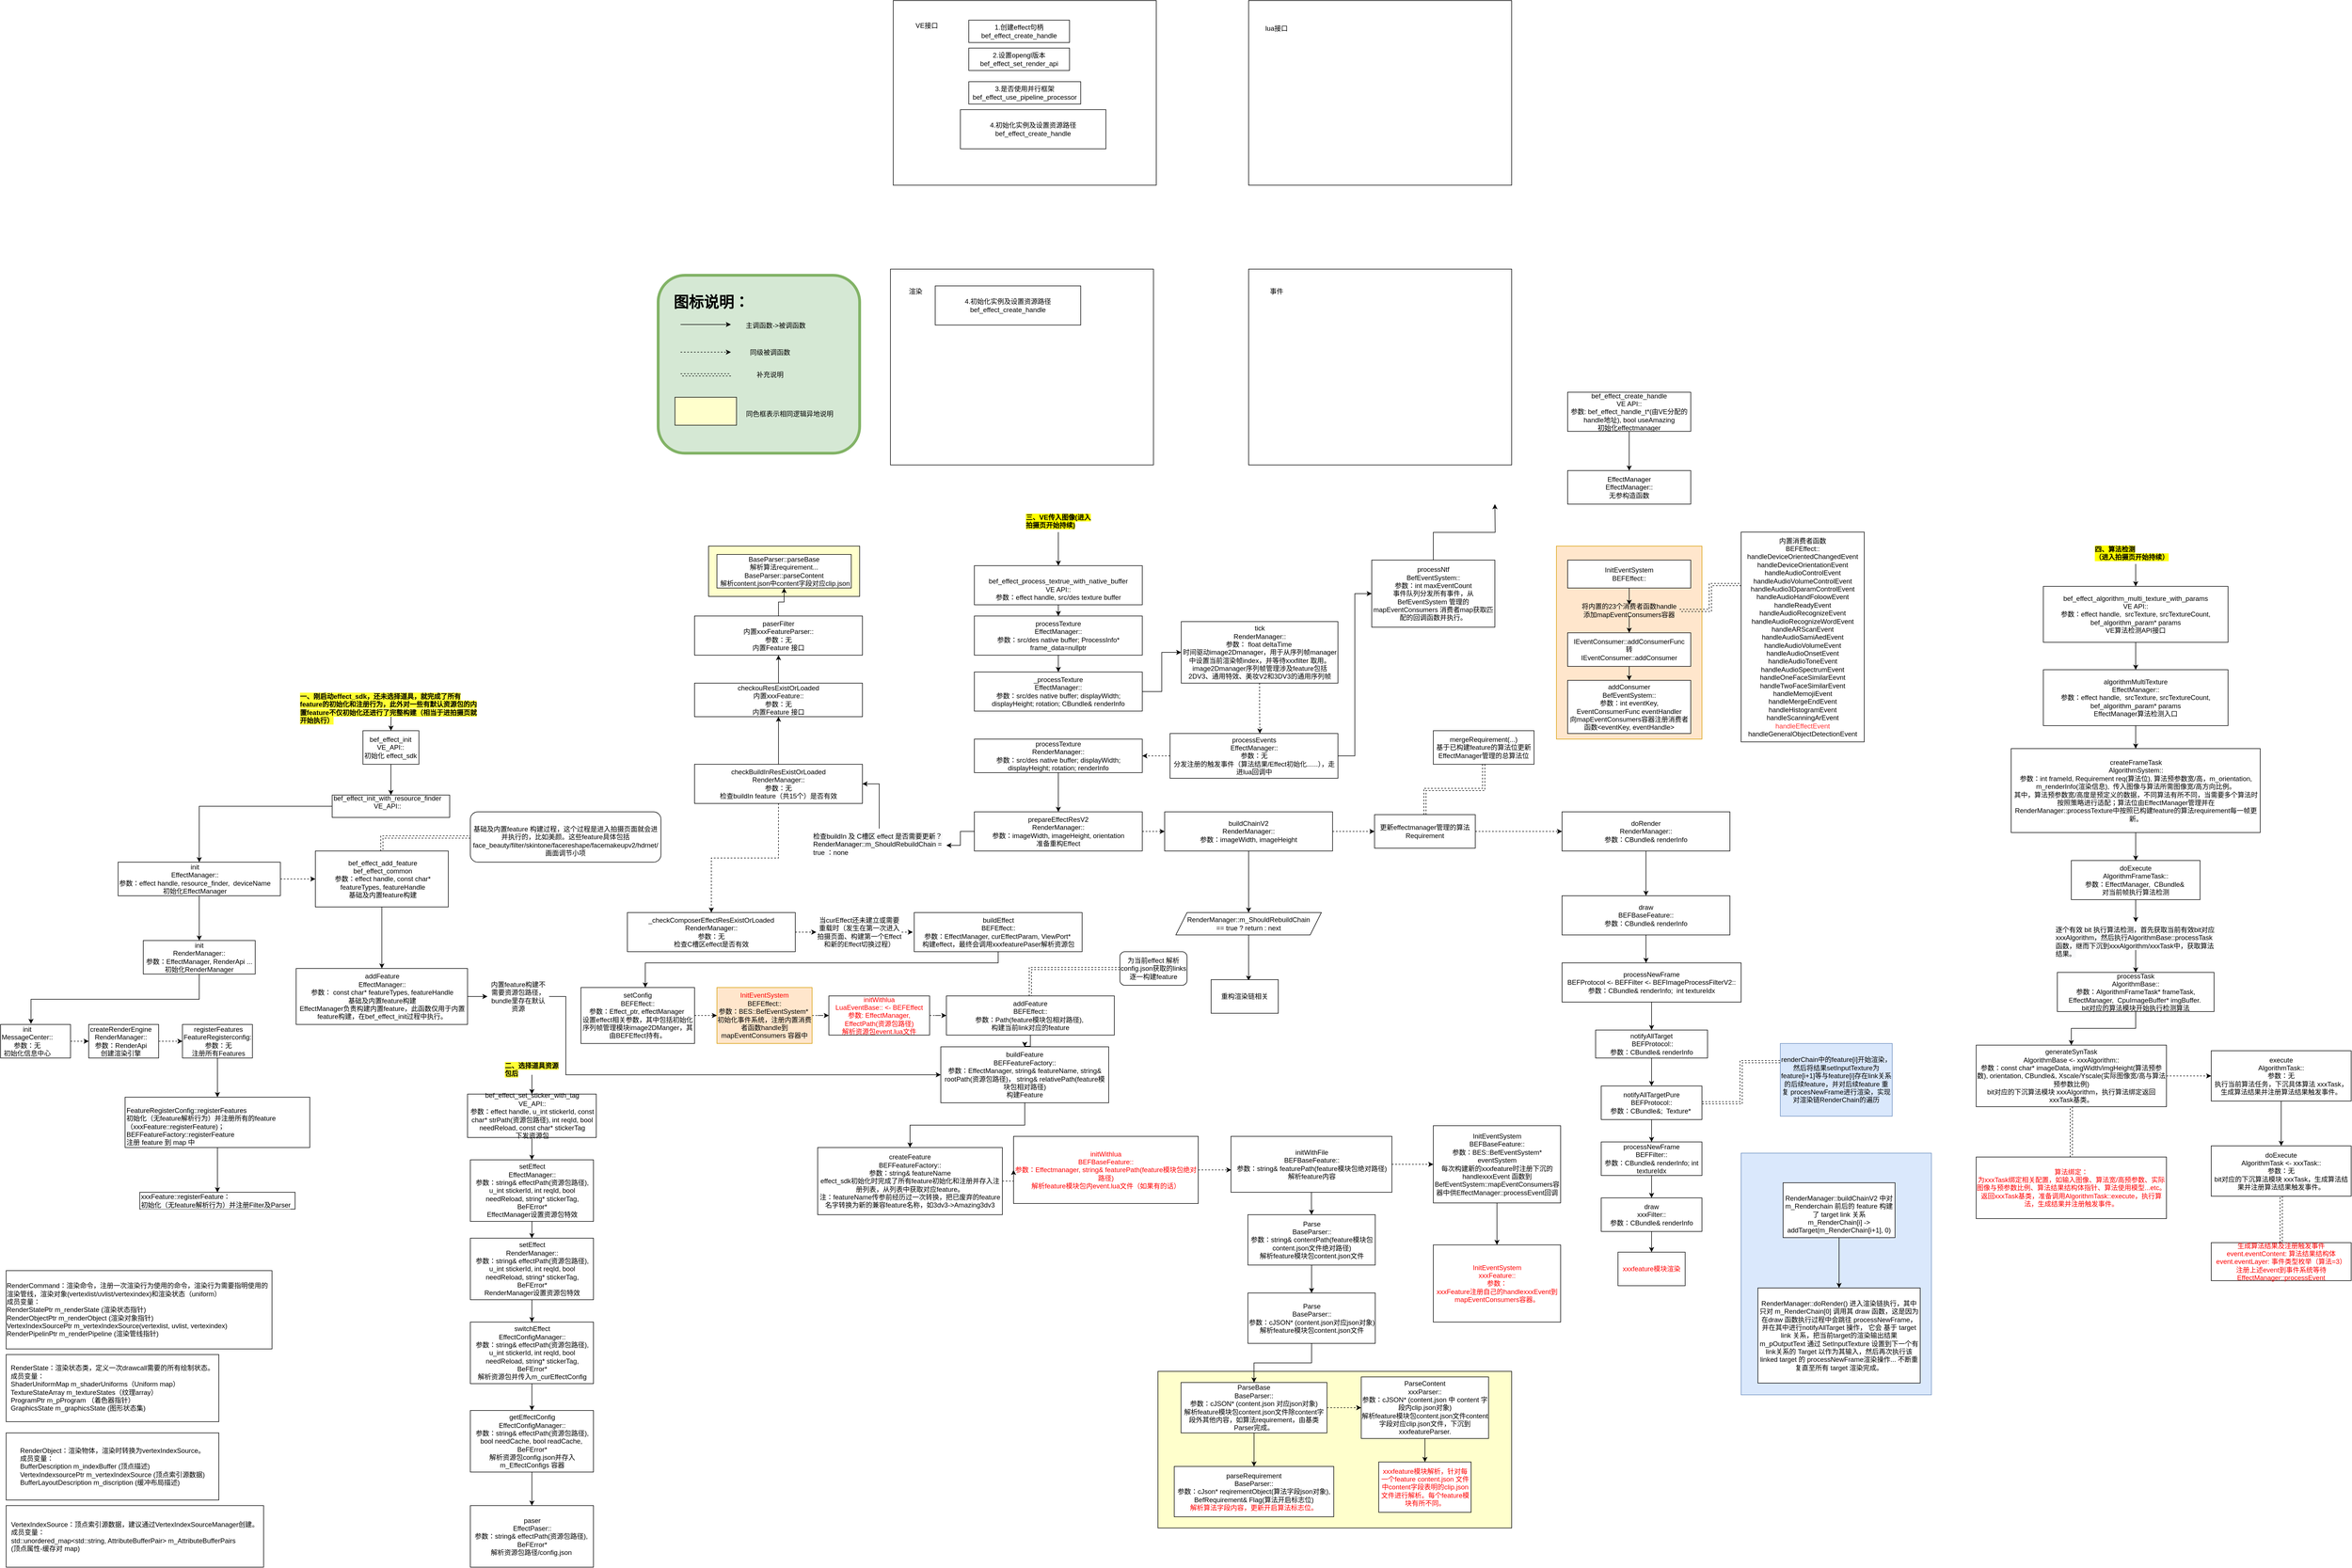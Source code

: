 <mxfile version="13.6.6" type="github">
  <diagram id="S2lVZ_AY6D0ffEM8kNPP" name="Page-1">
    <mxGraphModel dx="4008" dy="1916" grid="1" gridSize="10" guides="1" tooltips="1" connect="1" arrows="1" fold="1" page="1" pageScale="1" pageWidth="827" pageHeight="1169" math="0" shadow="0">
      <root>
        <mxCell id="0" />
        <mxCell id="1" parent="0" />
        <mxCell id="UD57GQTYyrQhU4ycjeV2-7" value="" style="rounded=0;whiteSpace=wrap;html=1;fillColor=#dae8fc;strokeColor=#6c8ebf;" vertex="1" parent="1">
          <mxGeometry x="1400" y="2050" width="340" height="432" as="geometry" />
        </mxCell>
        <mxCell id="6P7k_oFCu2A5ri-oF5Yv-205" value="" style="rounded=1;whiteSpace=wrap;html=1;strokeColor=#82b366;strokeWidth=5;fillColor=#d5e8d4;" parent="1" vertex="1">
          <mxGeometry x="-535" y="481" width="360" height="318" as="geometry" />
        </mxCell>
        <mxCell id="6P7k_oFCu2A5ri-oF5Yv-184" value="" style="rounded=0;whiteSpace=wrap;html=1;strokeColor=#d79b00;fillColor=#ffe6cc;" parent="1" vertex="1">
          <mxGeometry x="1070" y="965" width="260" height="345" as="geometry" />
        </mxCell>
        <mxCell id="6P7k_oFCu2A5ri-oF5Yv-130" value="" style="rounded=0;whiteSpace=wrap;html=1;strokeColor=#000000;fillColor=#FFFFCC;" parent="1" vertex="1">
          <mxGeometry x="358" y="2440" width="632" height="280" as="geometry" />
        </mxCell>
        <mxCell id="6P7k_oFCu2A5ri-oF5Yv-129" value="" style="rounded=0;whiteSpace=wrap;html=1;strokeColor=#000000;fillColor=#FFFFCC;" parent="1" vertex="1">
          <mxGeometry x="-445" y="965" width="270" height="90" as="geometry" />
        </mxCell>
        <mxCell id="6P7k_oFCu2A5ri-oF5Yv-82" style="edgeStyle=orthogonalEdgeStyle;rounded=0;orthogonalLoop=1;jettySize=auto;html=1;dashed=1;shape=link;" parent="1" source="6P7k_oFCu2A5ri-oF5Yv-80" target="6P7k_oFCu2A5ri-oF5Yv-57" edge="1">
          <mxGeometry relative="1" as="geometry" />
        </mxCell>
        <mxCell id="6P7k_oFCu2A5ri-oF5Yv-80" value="&lt;span&gt;为当前effect 解析config.json获取的links 逐一构建feature&lt;/span&gt;" style="rounded=1;whiteSpace=wrap;html=1;strokeColor=#000000;" parent="1" vertex="1">
          <mxGeometry x="290" y="1690" width="120" height="60" as="geometry" />
        </mxCell>
        <mxCell id="wtXymxYHKPod9JYcDsyk-7" value="" style="rounded=0;whiteSpace=wrap;html=1;" parent="1" vertex="1">
          <mxGeometry x="-115" y="-10" width="470" height="330" as="geometry" />
        </mxCell>
        <mxCell id="wtXymxYHKPod9JYcDsyk-8" value="1.创建effect句柄&lt;br&gt;&lt;span style=&quot;font-family: &amp;#34;helvetica&amp;#34;&quot;&gt;bef_effect_create_handle&lt;/span&gt;" style="rounded=0;whiteSpace=wrap;html=1;" parent="1" vertex="1">
          <mxGeometry x="20" y="25" width="180" height="40" as="geometry" />
        </mxCell>
        <mxCell id="wtXymxYHKPod9JYcDsyk-10" value="VE接口" style="text;html=1;strokeColor=none;fillColor=none;align=center;verticalAlign=middle;whiteSpace=wrap;rounded=0;" parent="1" vertex="1">
          <mxGeometry x="-90" y="25" width="70" height="20" as="geometry" />
        </mxCell>
        <mxCell id="wtXymxYHKPod9JYcDsyk-12" value="2.设置opengl版本&lt;br&gt;&lt;span style=&quot;font-family: &amp;#34;helvetica&amp;#34;&quot;&gt;bef_effect_set_render_api&lt;/span&gt;&lt;span style=&quot;color: rgba(0 , 0 , 0 , 0) ; font-family: monospace ; font-size: 0px&quot;&gt;%3CmxGraphModel%3E%3Croot%3E%3CmxCell%20id%3D%220%22%2F%3E%3CmxCell%20id%3D%221%22%20parent%3D%220%22%2F%3E%3CmxCell%20id%3D%222%22%20value%3D%221.%E5%88%9B%E5%BB%BAeffect%E5%8F%A5%E6%9F%84%26lt%3Bbr%26gt%3B%26lt%3Bspan%20style%3D%26quot%3Bfont-family%3A%20%26amp%3B%2334%3Bhelvetica%26amp%3B%2334%3B%26quot%3B%26gt%3Bbef_effect_create_handle%26lt%3B%2Fspan%26gt%3B%22%20style%3D%22rounded%3D0%3BwhiteSpace%3Dwrap%3Bhtml%3D1%3B%22%20vertex%3D%221%22%20parent%3D%221%22%3E%3CmxGeometry%20x%3D%22280%22%20y%3D%22210%22%20width%3D%22180%22%20height%3D%2240%22%20as%3D%22geometry%22%2F%3E%3C%2FmxCell%3E%3C%2Froot%3E%3C%2FmxGraphModel%3E&lt;/span&gt;" style="rounded=0;whiteSpace=wrap;html=1;" parent="1" vertex="1">
          <mxGeometry x="20" y="75" width="180" height="40" as="geometry" />
        </mxCell>
        <mxCell id="wtXymxYHKPod9JYcDsyk-13" value="3.是否使用并行框架&lt;br&gt;&lt;span style=&quot;font-family: &amp;#34;helvetica&amp;#34;&quot;&gt;bef_effect_use_pipeline_processor&lt;/span&gt;" style="rounded=0;whiteSpace=wrap;html=1;" parent="1" vertex="1">
          <mxGeometry x="20" y="135" width="200" height="40" as="geometry" />
        </mxCell>
        <mxCell id="wtXymxYHKPod9JYcDsyk-14" value="4.初始化实例及设置资源路径&lt;br&gt;&lt;span style=&quot;font-family: &amp;#34;helvetica&amp;#34;&quot;&gt;bef_effect_create_handle&lt;/span&gt;" style="rounded=0;whiteSpace=wrap;html=1;" parent="1" vertex="1">
          <mxGeometry x="5" y="185" width="260" height="70" as="geometry" />
        </mxCell>
        <mxCell id="wtXymxYHKPod9JYcDsyk-15" value="" style="rounded=0;whiteSpace=wrap;html=1;" parent="1" vertex="1">
          <mxGeometry x="-120" y="470" width="470" height="350" as="geometry" />
        </mxCell>
        <mxCell id="wtXymxYHKPod9JYcDsyk-16" value="渲染" style="text;html=1;strokeColor=none;fillColor=none;align=center;verticalAlign=middle;whiteSpace=wrap;rounded=0;" parent="1" vertex="1">
          <mxGeometry x="-95" y="500" width="40" height="20" as="geometry" />
        </mxCell>
        <mxCell id="wtXymxYHKPod9JYcDsyk-17" value="" style="rounded=0;whiteSpace=wrap;html=1;" parent="1" vertex="1">
          <mxGeometry x="520" y="470" width="470" height="350" as="geometry" />
        </mxCell>
        <mxCell id="wtXymxYHKPod9JYcDsyk-18" value="事件" style="text;html=1;strokeColor=none;fillColor=none;align=center;verticalAlign=middle;whiteSpace=wrap;rounded=0;" parent="1" vertex="1">
          <mxGeometry x="550" y="500" width="40" height="20" as="geometry" />
        </mxCell>
        <mxCell id="wtXymxYHKPod9JYcDsyk-19" value="" style="rounded=0;whiteSpace=wrap;html=1;" parent="1" vertex="1">
          <mxGeometry x="520" y="-10" width="470" height="330" as="geometry" />
        </mxCell>
        <mxCell id="wtXymxYHKPod9JYcDsyk-20" value="lua接口" style="text;html=1;strokeColor=none;fillColor=none;align=center;verticalAlign=middle;whiteSpace=wrap;rounded=0;" parent="1" vertex="1">
          <mxGeometry x="540" y="30" width="60" height="20" as="geometry" />
        </mxCell>
        <mxCell id="wtXymxYHKPod9JYcDsyk-21" value="4.初始化实例及设置资源路径&lt;br&gt;&lt;span style=&quot;font-family: &amp;#34;helvetica&amp;#34;&quot;&gt;bef_effect_create_handle&lt;/span&gt;" style="rounded=0;whiteSpace=wrap;html=1;" parent="1" vertex="1">
          <mxGeometry x="-40" y="500" width="260" height="70" as="geometry" />
        </mxCell>
        <mxCell id="wtXymxYHKPod9JYcDsyk-69" style="edgeStyle=orthogonalEdgeStyle;rounded=0;orthogonalLoop=1;jettySize=auto;html=1;entryX=0.5;entryY=0;entryDx=0;entryDy=0;" parent="1" source="wtXymxYHKPod9JYcDsyk-24" target="wtXymxYHKPod9JYcDsyk-25" edge="1">
          <mxGeometry relative="1" as="geometry" />
        </mxCell>
        <mxCell id="wtXymxYHKPod9JYcDsyk-24" value="&lt;br&gt;bef_effect_process_textrue_with_native_buffer&lt;br&gt;VE API::&lt;br&gt;参数：effect handle, src/des texture buffer" style="rounded=0;whiteSpace=wrap;html=1;" parent="1" vertex="1">
          <mxGeometry x="30" y="1000" width="300" height="70" as="geometry" />
        </mxCell>
        <mxCell id="wtXymxYHKPod9JYcDsyk-70" style="edgeStyle=orthogonalEdgeStyle;rounded=0;orthogonalLoop=1;jettySize=auto;html=1;entryX=0.5;entryY=0;entryDx=0;entryDy=0;" parent="1" source="wtXymxYHKPod9JYcDsyk-25" target="wtXymxYHKPod9JYcDsyk-26" edge="1">
          <mxGeometry relative="1" as="geometry" />
        </mxCell>
        <mxCell id="wtXymxYHKPod9JYcDsyk-25" value="processTexture&lt;br&gt;EffectManager::&lt;br&gt;参数：src/des native buffer; ProcessInfo* frame_data=nullptr" style="rounded=0;whiteSpace=wrap;html=1;" parent="1" vertex="1">
          <mxGeometry x="30" y="1090" width="300" height="70" as="geometry" />
        </mxCell>
        <mxCell id="6P7k_oFCu2A5ri-oF5Yv-144" style="edgeStyle=orthogonalEdgeStyle;rounded=0;orthogonalLoop=1;jettySize=auto;html=1;entryX=0;entryY=0.5;entryDx=0;entryDy=0;" parent="1" source="wtXymxYHKPod9JYcDsyk-26" target="zsSVkJPb638QE2jcnx0w-1" edge="1">
          <mxGeometry relative="1" as="geometry">
            <mxPoint x="480" y="1200" as="targetPoint" />
          </mxGeometry>
        </mxCell>
        <mxCell id="wtXymxYHKPod9JYcDsyk-26" value="_processTexture&lt;br&gt;EffectManager::&lt;br&gt;参数：src/des native buffer; displayWidth; displayHeight; rotation; CBundle&amp;amp; renderInfo" style="rounded=0;whiteSpace=wrap;html=1;" parent="1" vertex="1">
          <mxGeometry x="30" y="1190" width="300" height="70" as="geometry" />
        </mxCell>
        <mxCell id="wtXymxYHKPod9JYcDsyk-31" style="edgeStyle=orthogonalEdgeStyle;rounded=0;orthogonalLoop=1;jettySize=auto;html=1;entryX=0.5;entryY=0;entryDx=0;entryDy=0;" parent="1" source="wtXymxYHKPod9JYcDsyk-27" target="wtXymxYHKPod9JYcDsyk-28" edge="1">
          <mxGeometry relative="1" as="geometry" />
        </mxCell>
        <mxCell id="wtXymxYHKPod9JYcDsyk-27" value="processTexture&lt;br&gt;RenderManager::&lt;br&gt;参数：src/des native buffer; displayWidth; displayHeight; rotation; renderInfo" style="rounded=0;whiteSpace=wrap;html=1;" parent="1" vertex="1">
          <mxGeometry x="30" y="1310" width="300" height="60" as="geometry" />
        </mxCell>
        <mxCell id="wtXymxYHKPod9JYcDsyk-67" style="edgeStyle=orthogonalEdgeStyle;rounded=0;orthogonalLoop=1;jettySize=auto;html=1;entryX=0;entryY=0.5;entryDx=0;entryDy=0;dashed=1;" parent="1" source="wtXymxYHKPod9JYcDsyk-28" target="wtXymxYHKPod9JYcDsyk-29" edge="1">
          <mxGeometry relative="1" as="geometry" />
        </mxCell>
        <mxCell id="6P7k_oFCu2A5ri-oF5Yv-109" style="edgeStyle=orthogonalEdgeStyle;rounded=0;orthogonalLoop=1;jettySize=auto;html=1;entryX=1;entryY=0.5;entryDx=0;entryDy=0;" parent="1" source="6P7k_oFCu2A5ri-oF5Yv-104" target="6P7k_oFCu2A5ri-oF5Yv-103" edge="1">
          <mxGeometry relative="1" as="geometry" />
        </mxCell>
        <mxCell id="wtXymxYHKPod9JYcDsyk-28" value="prepareEffectResV2&lt;br&gt;RenderManager::&lt;br&gt;参数：imageWidth, imageHeight, orientation&lt;br&gt;准备重构Effect" style="rounded=0;whiteSpace=wrap;html=1;" parent="1" vertex="1">
          <mxGeometry x="30" y="1440" width="300" height="70" as="geometry" />
        </mxCell>
        <mxCell id="wtXymxYHKPod9JYcDsyk-43" style="edgeStyle=orthogonalEdgeStyle;rounded=0;orthogonalLoop=1;jettySize=auto;html=1;entryX=0.5;entryY=0;entryDx=0;entryDy=0;" parent="1" source="wtXymxYHKPod9JYcDsyk-29" target="wtXymxYHKPod9JYcDsyk-41" edge="1">
          <mxGeometry relative="1" as="geometry">
            <mxPoint x="560" y="1600" as="targetPoint" />
          </mxGeometry>
        </mxCell>
        <mxCell id="wtXymxYHKPod9JYcDsyk-68" style="edgeStyle=orthogonalEdgeStyle;rounded=0;orthogonalLoop=1;jettySize=auto;html=1;entryX=0;entryY=0.5;entryDx=0;entryDy=0;dashed=1;" parent="1" source="6P7k_oFCu2A5ri-oF5Yv-138" target="wtXymxYHKPod9JYcDsyk-33" edge="1">
          <mxGeometry relative="1" as="geometry" />
        </mxCell>
        <mxCell id="wtXymxYHKPod9JYcDsyk-29" value="buildChainV2&lt;br&gt;RenderManager::&lt;br&gt;参数：imageWidth, imageHeight" style="rounded=0;whiteSpace=wrap;html=1;" parent="1" vertex="1">
          <mxGeometry x="370" y="1440" width="300" height="70" as="geometry" />
        </mxCell>
        <mxCell id="wtXymxYHKPod9JYcDsyk-52" style="edgeStyle=orthogonalEdgeStyle;orthogonalLoop=1;jettySize=auto;html=1;entryX=0.5;entryY=0;entryDx=0;entryDy=0;rounded=0;" parent="1" source="wtXymxYHKPod9JYcDsyk-33" target="wtXymxYHKPod9JYcDsyk-35" edge="1">
          <mxGeometry relative="1" as="geometry" />
        </mxCell>
        <mxCell id="wtXymxYHKPod9JYcDsyk-33" value="doRender&lt;br&gt;RenderManager::&lt;br&gt;参数：CBundle&amp;amp; renderInfo" style="rounded=0;whiteSpace=wrap;html=1;" parent="1" vertex="1">
          <mxGeometry x="1080" y="1440" width="300" height="70" as="geometry" />
        </mxCell>
        <mxCell id="wtXymxYHKPod9JYcDsyk-54" style="edgeStyle=orthogonalEdgeStyle;rounded=0;orthogonalLoop=1;jettySize=auto;html=1;entryX=0.469;entryY=0;entryDx=0;entryDy=0;entryPerimeter=0;" parent="1" source="wtXymxYHKPod9JYcDsyk-35" target="wtXymxYHKPod9JYcDsyk-36" edge="1">
          <mxGeometry relative="1" as="geometry" />
        </mxCell>
        <mxCell id="wtXymxYHKPod9JYcDsyk-35" value="draw&lt;br&gt;BEFBaseFeature::&lt;br&gt;参数：CBundle&amp;amp; renderInfo" style="rounded=0;whiteSpace=wrap;html=1;" parent="1" vertex="1">
          <mxGeometry x="1080" y="1590" width="300" height="70" as="geometry" />
        </mxCell>
        <mxCell id="wtXymxYHKPod9JYcDsyk-53" style="edgeStyle=orthogonalEdgeStyle;rounded=0;orthogonalLoop=1;jettySize=auto;html=1;" parent="1" source="wtXymxYHKPod9JYcDsyk-36" target="wtXymxYHKPod9JYcDsyk-38" edge="1">
          <mxGeometry relative="1" as="geometry" />
        </mxCell>
        <mxCell id="wtXymxYHKPod9JYcDsyk-36" value="processNewFrame&lt;br&gt;BEFProtocol &amp;lt;- BEFFilter &amp;lt;-&amp;nbsp;BEFImageProcessFilterV2::&lt;br&gt;参数：CBundle&amp;amp; renderInfo;&amp;nbsp; int textureIdx" style="rounded=0;whiteSpace=wrap;html=1;" parent="1" vertex="1">
          <mxGeometry x="1080" y="1710" width="320" height="70" as="geometry" />
        </mxCell>
        <mxCell id="wtXymxYHKPod9JYcDsyk-76" style="edgeStyle=orthogonalEdgeStyle;rounded=0;orthogonalLoop=1;jettySize=auto;html=1;" parent="1" source="wtXymxYHKPod9JYcDsyk-38" target="wtXymxYHKPod9JYcDsyk-74" edge="1">
          <mxGeometry relative="1" as="geometry" />
        </mxCell>
        <mxCell id="wtXymxYHKPod9JYcDsyk-38" value="notifyAllTarget&lt;br&gt;&amp;nbsp;BEFProtocol::&lt;br&gt;参数：CBundle&amp;amp; renderInfo" style="rounded=0;whiteSpace=wrap;html=1;" parent="1" vertex="1">
          <mxGeometry x="1140" y="1830" width="200" height="50" as="geometry" />
        </mxCell>
        <mxCell id="wtXymxYHKPod9JYcDsyk-44" style="edgeStyle=orthogonalEdgeStyle;rounded=0;orthogonalLoop=1;jettySize=auto;html=1;entryX=0.558;entryY=0.028;entryDx=0;entryDy=0;entryPerimeter=0;" parent="1" source="wtXymxYHKPod9JYcDsyk-41" target="wtXymxYHKPod9JYcDsyk-42" edge="1">
          <mxGeometry relative="1" as="geometry" />
        </mxCell>
        <mxCell id="wtXymxYHKPod9JYcDsyk-41" value="RenderManager::m_ShouldRebuildChain &lt;br&gt;== true ? return : next" style="shape=parallelogram;perimeter=parallelogramPerimeter;whiteSpace=wrap;html=1;fixedSize=1;" parent="1" vertex="1">
          <mxGeometry x="390" y="1620" width="260" height="40" as="geometry" />
        </mxCell>
        <mxCell id="wtXymxYHKPod9JYcDsyk-42" value="重构渲染链相关" style="rounded=0;whiteSpace=wrap;html=1;" parent="1" vertex="1">
          <mxGeometry x="453" y="1740" width="120" height="60" as="geometry" />
        </mxCell>
        <mxCell id="6P7k_oFCu2A5ri-oF5Yv-2" value="" style="edgeStyle=orthogonalEdgeStyle;rounded=0;orthogonalLoop=1;jettySize=auto;html=1;" parent="1" source="wtXymxYHKPod9JYcDsyk-72" target="6P7k_oFCu2A5ri-oF5Yv-1" edge="1">
          <mxGeometry relative="1" as="geometry" />
        </mxCell>
        <mxCell id="wtXymxYHKPod9JYcDsyk-72" value="draw&lt;br&gt;xxxFilter::&lt;br&gt;参数：CBundle&amp;amp; renderInfo" style="rounded=0;whiteSpace=wrap;html=1;" parent="1" vertex="1">
          <mxGeometry x="1150" y="2130" width="180" height="60" as="geometry" />
        </mxCell>
        <mxCell id="wtXymxYHKPod9JYcDsyk-78" style="edgeStyle=orthogonalEdgeStyle;rounded=0;orthogonalLoop=1;jettySize=auto;html=1;entryX=0.5;entryY=0;entryDx=0;entryDy=0;" parent="1" source="wtXymxYHKPod9JYcDsyk-73" target="wtXymxYHKPod9JYcDsyk-72" edge="1">
          <mxGeometry relative="1" as="geometry" />
        </mxCell>
        <mxCell id="wtXymxYHKPod9JYcDsyk-73" value="processNewFrame&lt;br&gt;BEFFilter::&lt;br&gt;参数：CBundle&amp;amp; renderInfo; int textureIdx" style="rounded=0;whiteSpace=wrap;html=1;" parent="1" vertex="1">
          <mxGeometry x="1150" y="2030" width="180" height="60" as="geometry" />
        </mxCell>
        <mxCell id="wtXymxYHKPod9JYcDsyk-77" style="edgeStyle=orthogonalEdgeStyle;rounded=0;orthogonalLoop=1;jettySize=auto;html=1;entryX=0.5;entryY=0;entryDx=0;entryDy=0;" parent="1" source="wtXymxYHKPod9JYcDsyk-74" target="wtXymxYHKPod9JYcDsyk-73" edge="1">
          <mxGeometry relative="1" as="geometry" />
        </mxCell>
        <mxCell id="wtXymxYHKPod9JYcDsyk-74" value="notifyAllTargetPure&lt;br&gt;BEFProtocol::&lt;br&gt;参数：CBundle&amp;amp;;&amp;nbsp; Texture*&amp;nbsp;" style="rounded=0;whiteSpace=wrap;html=1;" parent="1" vertex="1">
          <mxGeometry x="1150" y="1930" width="180" height="60" as="geometry" />
        </mxCell>
        <mxCell id="6P7k_oFCu2A5ri-oF5Yv-1" value="&lt;font color=&quot;#ff0000&quot;&gt;xxxfeature模块渲染&lt;/font&gt;" style="whiteSpace=wrap;html=1;rounded=0;" parent="1" vertex="1">
          <mxGeometry x="1180" y="2227" width="120" height="60" as="geometry" />
        </mxCell>
        <mxCell id="6P7k_oFCu2A5ri-oF5Yv-4" value="&lt;div style=&quot;text-align: left&quot;&gt;&lt;span&gt;RenderState：&lt;/span&gt;&lt;span&gt;渲染状态类，定义一次drawcall需要的所有绘制状态。&lt;/span&gt;&lt;/div&gt;&lt;div style=&quot;text-align: left&quot;&gt;&lt;span&gt;成员变量：&lt;/span&gt;&lt;/div&gt;&lt;div style=&quot;text-align: left&quot;&gt;&lt;span&gt;ShaderUniformMap m_shaderUniforms（Uniform map）&lt;/span&gt;&lt;/div&gt;&lt;div style=&quot;text-align: left&quot;&gt;&lt;span&gt;TextureStateArray m_textureStates（纹理array）&lt;/span&gt;&lt;/div&gt;&lt;div style=&quot;text-align: left&quot;&gt;ProgramPtr m_pProgram （着色器指针）&lt;/div&gt;&lt;div style=&quot;text-align: left&quot;&gt;GraphicsState m_graphicsState (图形状态集)&lt;/div&gt;" style="rounded=0;whiteSpace=wrap;html=1;" parent="1" vertex="1">
          <mxGeometry x="-1700" y="2410" width="380" height="120" as="geometry" />
        </mxCell>
        <mxCell id="6P7k_oFCu2A5ri-oF5Yv-5" value="&lt;div style=&quot;text-align: left&quot;&gt;&lt;span&gt;RenderCommand：&lt;/span&gt;&lt;span&gt;渲染命令，注册一次渲染行为使用的命令，渲染行为需要指明使用的渲染管线，渲染对象(vertexlist/uvlist/vertexindex)和渲染状态（uniform）&lt;/span&gt;&lt;/div&gt;&lt;div style=&quot;text-align: left&quot;&gt;&lt;span&gt;成员变量：&lt;/span&gt;&lt;/div&gt;&lt;div style=&quot;text-align: left&quot;&gt;RenderStatePtr m_renderState (渲染状态指针)&lt;/div&gt;&lt;div style=&quot;text-align: left&quot;&gt;RenderObjectPtr m_renderObject (渲染对象指针)&lt;/div&gt;&lt;div style=&quot;text-align: left&quot;&gt;VertexIndexSourcePtr m_vertexIndexSource(vertexlist, uvlist, vertexindex)&lt;/div&gt;&lt;div style=&quot;text-align: left&quot;&gt;RenderPipelinPtr m_renderPipeline (渲染管线指针)&lt;/div&gt;" style="rounded=0;whiteSpace=wrap;html=1;" parent="1" vertex="1">
          <mxGeometry x="-1700" y="2260" width="475" height="140" as="geometry" />
        </mxCell>
        <mxCell id="6P7k_oFCu2A5ri-oF5Yv-7" value="&lt;div style=&quot;text-align: left&quot;&gt;&lt;span&gt;RenderObject：渲染物体&lt;/span&gt;&lt;span&gt;，渲染时转换为vertexIndexSource。&lt;/span&gt;&lt;/div&gt;&lt;div style=&quot;text-align: left&quot;&gt;&lt;span&gt;成员变量：&lt;/span&gt;&lt;/div&gt;&lt;div style=&quot;text-align: left&quot;&gt;BufferDescription m_indexBuffer (顶点描述)&lt;/div&gt;&lt;div style=&quot;text-align: left&quot;&gt;VertexIndexsourcePtr m_vertexIndexSource (顶点索引源数据)&lt;/div&gt;&lt;div style=&quot;text-align: left&quot;&gt;BufferLayoutDescription m_discription (缓冲布局描述)&lt;/div&gt;" style="rounded=0;whiteSpace=wrap;html=1;" parent="1" vertex="1">
          <mxGeometry x="-1700" y="2550" width="380" height="120" as="geometry" />
        </mxCell>
        <mxCell id="6P7k_oFCu2A5ri-oF5Yv-8" value="&lt;div style=&quot;text-align: left&quot;&gt;VertexIndexSource：顶点索引源数据，建议通过VertexIndexSourceManager创建。&lt;/div&gt;&lt;div style=&quot;text-align: left&quot;&gt;成员变量：&lt;/div&gt;&lt;div style=&quot;text-align: left&quot;&gt;std::unordered_map&amp;lt;std::string, AttributeBufferPair&amp;gt; m_AttributeBufferPairs&lt;/div&gt;&lt;div style=&quot;text-align: left&quot;&gt;(顶点属性-缓存对 map)&lt;/div&gt;" style="rounded=0;whiteSpace=wrap;html=1;" parent="1" vertex="1">
          <mxGeometry x="-1700" y="2680" width="460" height="110" as="geometry" />
        </mxCell>
        <mxCell id="6P7k_oFCu2A5ri-oF5Yv-16" style="edgeStyle=orthogonalEdgeStyle;rounded=0;orthogonalLoop=1;jettySize=auto;html=1;exitX=0.5;exitY=1;exitDx=0;exitDy=0;entryX=0.5;entryY=0;entryDx=0;entryDy=0;" parent="1" source="6P7k_oFCu2A5ri-oF5Yv-11" target="6P7k_oFCu2A5ri-oF5Yv-13" edge="1">
          <mxGeometry relative="1" as="geometry">
            <mxPoint x="-1360" y="2040" as="sourcePoint" />
            <mxPoint x="-1450.0" y="2128.0" as="targetPoint" />
          </mxGeometry>
        </mxCell>
        <mxCell id="6P7k_oFCu2A5ri-oF5Yv-11" value="&lt;span style=&quot;color: rgb(0 , 0 , 0) ; font-family: &amp;#34;helvetica&amp;#34; ; font-size: 12px ; font-style: normal ; font-weight: 400 ; letter-spacing: normal ; text-indent: 0px ; text-transform: none ; word-spacing: 0px ; background-color: rgb(248 , 249 , 250) ; display: inline ; float: none&quot;&gt;&lt;br&gt;FeatureRegisterConfig::registerFeatures&lt;br&gt;初始化（无feature解析行为）并注册所有的feature（xxxFeature::registerFeature)；&lt;br&gt;BEFFeatureFactory::registerFeature&lt;br&gt;注册 feature 到 map 中&lt;br&gt;&lt;/span&gt;" style="rounded=0;whiteSpace=wrap;html=1;align=left;" parent="1" vertex="1">
          <mxGeometry x="-1487.5" y="1950" width="330" height="90" as="geometry" />
        </mxCell>
        <mxCell id="6P7k_oFCu2A5ri-oF5Yv-13" value="&lt;span style=&quot;color: rgb(0 , 0 , 0) ; font-family: &amp;#34;helvetica&amp;#34; ; font-size: 12px ; font-style: normal ; font-weight: 400 ; letter-spacing: normal ; text-indent: 0px ; text-transform: none ; word-spacing: 0px ; background-color: rgb(248 , 249 , 250) ; display: inline ; float: none&quot;&gt;xxxFeature::registerFeature：&lt;br&gt;初始化（无feature解析行为）并注册Filter及Parser&lt;br&gt;&lt;/span&gt;" style="rounded=0;whiteSpace=wrap;html=1;align=left;" parent="1" vertex="1">
          <mxGeometry x="-1461.25" y="2120" width="277.5" height="30" as="geometry" />
        </mxCell>
        <mxCell id="6P7k_oFCu2A5ri-oF5Yv-29" style="edgeStyle=orthogonalEdgeStyle;rounded=0;orthogonalLoop=1;jettySize=auto;html=1;entryX=0.5;entryY=0;entryDx=0;entryDy=0;" parent="1" source="6P7k_oFCu2A5ri-oF5Yv-18" target="6P7k_oFCu2A5ri-oF5Yv-19" edge="1">
          <mxGeometry relative="1" as="geometry" />
        </mxCell>
        <mxCell id="6P7k_oFCu2A5ri-oF5Yv-18" value="&lt;div style=&quot;text-align: center&quot;&gt;&lt;span style=&quot;font-family: &amp;#34;helvetica&amp;#34;&quot;&gt;bef_effect_init&lt;/span&gt;&lt;/div&gt;&lt;span style=&quot;color: rgb(0 , 0 , 0) ; font-family: &amp;#34;helvetica&amp;#34; ; font-size: 12px ; font-style: normal ; font-weight: 400 ; letter-spacing: normal ; text-indent: 0px ; text-transform: none ; word-spacing: 0px ; background-color: rgb(248 , 249 , 250) ; display: inline ; float: none&quot;&gt;&lt;div style=&quot;text-align: center&quot;&gt;VE_API::&lt;/div&gt;&lt;div style=&quot;text-align: center&quot;&gt;初始化 effect_sdk&lt;/div&gt;&lt;/span&gt;" style="rounded=0;whiteSpace=wrap;html=1;align=left;" parent="1" vertex="1">
          <mxGeometry x="-1062.5" y="1295" width="100" height="60" as="geometry" />
        </mxCell>
        <mxCell id="6P7k_oFCu2A5ri-oF5Yv-30" style="edgeStyle=orthogonalEdgeStyle;rounded=0;orthogonalLoop=1;jettySize=auto;html=1;entryX=0.5;entryY=0;entryDx=0;entryDy=0;" parent="1" source="6P7k_oFCu2A5ri-oF5Yv-19" target="6P7k_oFCu2A5ri-oF5Yv-20" edge="1">
          <mxGeometry relative="1" as="geometry" />
        </mxCell>
        <mxCell id="6P7k_oFCu2A5ri-oF5Yv-19" value="&lt;div style=&quot;text-align: center&quot;&gt;&lt;font face=&quot;helvetica&quot;&gt;bef_effect_init_with_resource_finder&lt;/font&gt;&lt;/div&gt;&lt;div style=&quot;text-align: center&quot;&gt;&lt;font face=&quot;helvetica&quot;&gt;VE_API::&lt;/font&gt;&lt;/div&gt;&lt;div style=&quot;text-align: center&quot;&gt;&lt;font face=&quot;helvetica&quot;&gt;&lt;br&gt;&lt;/font&gt;&lt;/div&gt;" style="rounded=0;whiteSpace=wrap;html=1;align=left;" parent="1" vertex="1">
          <mxGeometry x="-1117.5" y="1410" width="210" height="40" as="geometry" />
        </mxCell>
        <mxCell id="6P7k_oFCu2A5ri-oF5Yv-31" style="edgeStyle=orthogonalEdgeStyle;rounded=0;orthogonalLoop=1;jettySize=auto;html=1;entryX=0.5;entryY=0;entryDx=0;entryDy=0;" parent="1" source="6P7k_oFCu2A5ri-oF5Yv-20" target="6P7k_oFCu2A5ri-oF5Yv-21" edge="1">
          <mxGeometry relative="1" as="geometry" />
        </mxCell>
        <mxCell id="6P7k_oFCu2A5ri-oF5Yv-90" style="edgeStyle=orthogonalEdgeStyle;rounded=0;orthogonalLoop=1;jettySize=auto;html=1;dashed=1;entryX=0;entryY=0.5;entryDx=0;entryDy=0;" parent="1" source="6P7k_oFCu2A5ri-oF5Yv-20" target="6P7k_oFCu2A5ri-oF5Yv-91" edge="1">
          <mxGeometry relative="1" as="geometry" />
        </mxCell>
        <mxCell id="6P7k_oFCu2A5ri-oF5Yv-20" value="&lt;div style=&quot;text-align: center&quot;&gt;&lt;span style=&quot;font-family: &amp;#34;helvetica&amp;#34;&quot;&gt;init&lt;/span&gt;&lt;/div&gt;&lt;font face=&quot;helvetica&quot;&gt;&lt;div style=&quot;text-align: center&quot;&gt;&lt;span&gt;EffectManager::&lt;/span&gt;&lt;/div&gt;&lt;div style=&quot;text-align: center&quot;&gt;&lt;span&gt;参数：effect handle, resource_finder,&amp;nbsp; deviceName&lt;/span&gt;&lt;/div&gt;&lt;div style=&quot;text-align: center&quot;&gt;初始化EffectManager&lt;/div&gt;&lt;/font&gt;" style="rounded=0;whiteSpace=wrap;html=1;align=left;" parent="1" vertex="1">
          <mxGeometry x="-1500" y="1530" width="290" height="60" as="geometry" />
        </mxCell>
        <mxCell id="6P7k_oFCu2A5ri-oF5Yv-25" style="edgeStyle=orthogonalEdgeStyle;rounded=0;orthogonalLoop=1;jettySize=auto;html=1;entryX=0.435;entryY=-0.017;entryDx=0;entryDy=0;entryPerimeter=0;exitX=0.5;exitY=1;exitDx=0;exitDy=0;" parent="1" source="6P7k_oFCu2A5ri-oF5Yv-21" target="6P7k_oFCu2A5ri-oF5Yv-24" edge="1">
          <mxGeometry relative="1" as="geometry" />
        </mxCell>
        <mxCell id="6P7k_oFCu2A5ri-oF5Yv-21" value="&lt;div&gt;&lt;span style=&quot;font-family: &amp;#34;helvetica&amp;#34;&quot;&gt;init&lt;/span&gt;&lt;/div&gt;&lt;font face=&quot;helvetica&quot;&gt;&lt;div&gt;RenderManager::&lt;/div&gt;&lt;div&gt;参数：EffectManager, RenderApi ...&lt;/div&gt;&lt;div&gt;初始化RenderManager&lt;/div&gt;&lt;/font&gt;" style="rounded=0;whiteSpace=wrap;html=1;align=center;" parent="1" vertex="1">
          <mxGeometry x="-1455" y="1670" width="200" height="60" as="geometry" />
        </mxCell>
        <mxCell id="6P7k_oFCu2A5ri-oF5Yv-32" style="edgeStyle=orthogonalEdgeStyle;rounded=0;orthogonalLoop=1;jettySize=auto;html=1;" parent="1" source="6P7k_oFCu2A5ri-oF5Yv-22" target="6P7k_oFCu2A5ri-oF5Yv-11" edge="1">
          <mxGeometry relative="1" as="geometry">
            <mxPoint x="-1322.5" y="1950.0" as="targetPoint" />
          </mxGeometry>
        </mxCell>
        <mxCell id="6P7k_oFCu2A5ri-oF5Yv-22" value="&lt;div style=&quot;text-align: center&quot;&gt;&lt;span style=&quot;font-family: &amp;#34;helvetica&amp;#34;&quot;&gt;registerFeatures&lt;/span&gt;&lt;/div&gt;&lt;font face=&quot;helvetica&quot;&gt;&lt;div style=&quot;text-align: center&quot;&gt;&lt;span&gt;FeatureRegisterconfig::&lt;/span&gt;&lt;/div&gt;&lt;div style=&quot;text-align: center&quot;&gt;&lt;span&gt;参数：无&lt;/span&gt;&lt;/div&gt;&lt;div style=&quot;text-align: center&quot;&gt;&lt;span&gt;注册所有Features&lt;/span&gt;&lt;/div&gt;&lt;/font&gt;" style="rounded=0;whiteSpace=wrap;html=1;align=left;" parent="1" vertex="1">
          <mxGeometry x="-1385" y="1820" width="125" height="60" as="geometry" />
        </mxCell>
        <mxCell id="6P7k_oFCu2A5ri-oF5Yv-53" value="" style="edgeStyle=orthogonalEdgeStyle;rounded=0;orthogonalLoop=1;jettySize=auto;html=1;dashed=1;" parent="1" source="6P7k_oFCu2A5ri-oF5Yv-23" target="6P7k_oFCu2A5ri-oF5Yv-22" edge="1">
          <mxGeometry relative="1" as="geometry">
            <Array as="points">
              <mxPoint x="-1385" y="1850" />
              <mxPoint x="-1385" y="1850" />
            </Array>
          </mxGeometry>
        </mxCell>
        <mxCell id="6P7k_oFCu2A5ri-oF5Yv-23" value="&lt;div style=&quot;text-align: center&quot;&gt;&lt;font face=&quot;helvetica&quot;&gt;createRenderEngine&lt;/font&gt;&lt;/div&gt;&lt;div style=&quot;text-align: center&quot;&gt;&lt;font face=&quot;helvetica&quot;&gt;RenderManager::&lt;/font&gt;&lt;/div&gt;&lt;div style=&quot;text-align: center&quot;&gt;&lt;font face=&quot;helvetica&quot;&gt;参数：RenderApi&lt;/font&gt;&lt;/div&gt;&lt;div style=&quot;text-align: center&quot;&gt;&lt;font face=&quot;helvetica&quot;&gt;创建渲染引擎&lt;/font&gt;&lt;/div&gt;" style="rounded=0;whiteSpace=wrap;html=1;align=left;" parent="1" vertex="1">
          <mxGeometry x="-1552.5" y="1820" width="125" height="60" as="geometry" />
        </mxCell>
        <mxCell id="6P7k_oFCu2A5ri-oF5Yv-52" style="edgeStyle=orthogonalEdgeStyle;rounded=0;orthogonalLoop=1;jettySize=auto;html=1;dashed=1;" parent="1" source="6P7k_oFCu2A5ri-oF5Yv-24" target="6P7k_oFCu2A5ri-oF5Yv-23" edge="1">
          <mxGeometry relative="1" as="geometry">
            <Array as="points">
              <mxPoint x="-1552" y="1850" />
              <mxPoint x="-1552" y="1850" />
            </Array>
          </mxGeometry>
        </mxCell>
        <mxCell id="6P7k_oFCu2A5ri-oF5Yv-24" value="&lt;div style=&quot;text-align: center&quot;&gt;&lt;font face=&quot;helvetica&quot;&gt;init&lt;/font&gt;&lt;/div&gt;&lt;div style=&quot;text-align: center&quot;&gt;&lt;font face=&quot;helvetica&quot;&gt;MessageCenter::&lt;/font&gt;&lt;/div&gt;&lt;div style=&quot;text-align: center&quot;&gt;&lt;font face=&quot;helvetica&quot;&gt;参数：无&lt;/font&gt;&lt;/div&gt;&lt;div style=&quot;text-align: center&quot;&gt;&lt;font face=&quot;helvetica&quot;&gt;初始化信息中心&lt;/font&gt;&lt;/div&gt;" style="rounded=0;whiteSpace=wrap;html=1;align=left;" parent="1" vertex="1">
          <mxGeometry x="-1710" y="1820" width="125" height="60" as="geometry" />
        </mxCell>
        <mxCell id="6P7k_oFCu2A5ri-oF5Yv-33" style="edgeStyle=orthogonalEdgeStyle;rounded=0;orthogonalLoop=1;jettySize=auto;html=1;entryX=0.5;entryY=0;entryDx=0;entryDy=0;" parent="1" source="6P7k_oFCu2A5ri-oF5Yv-28" target="6P7k_oFCu2A5ri-oF5Yv-18" edge="1">
          <mxGeometry relative="1" as="geometry" />
        </mxCell>
        <mxCell id="6P7k_oFCu2A5ri-oF5Yv-28" value="&lt;span style=&quot;color: rgb(0 , 0 , 0) ; font-family: &amp;#34;helvetica&amp;#34; ; font-style: normal ; letter-spacing: normal ; text-align: left ; text-indent: 0px ; text-transform: none ; word-spacing: 0px ; display: inline ; float: none ; background-color: rgb(255 , 255 , 51)&quot;&gt;&lt;font style=&quot;font-size: 12px&quot;&gt;&lt;b&gt;一、刚启动effect_sdk，还未选择道具，就完成了所有feature的初始化和注册行为，此外对一些有默认资源包的内置feature不仅初始化还进行了完整构建（相当于进拍摄页就开始执行）&lt;/b&gt;&lt;/font&gt;&lt;/span&gt;" style="text;whiteSpace=wrap;html=1;" parent="1" vertex="1">
          <mxGeometry x="-1177" y="1220" width="329.37" height="30" as="geometry" />
        </mxCell>
        <mxCell id="6P7k_oFCu2A5ri-oF5Yv-46" style="edgeStyle=orthogonalEdgeStyle;rounded=0;orthogonalLoop=1;jettySize=auto;html=1;entryX=0.5;entryY=0;entryDx=0;entryDy=0;" parent="1" source="6P7k_oFCu2A5ri-oF5Yv-34" target="6P7k_oFCu2A5ri-oF5Yv-35" edge="1">
          <mxGeometry relative="1" as="geometry" />
        </mxCell>
        <mxCell id="6P7k_oFCu2A5ri-oF5Yv-34" value="&lt;span style=&quot;color: rgb(0 , 0 , 0) ; font-family: &amp;#34;helvetica&amp;#34; ; font-size: 12px ; font-style: normal ; letter-spacing: normal ; text-align: left ; text-indent: 0px ; text-transform: none ; word-spacing: 0px ; display: inline ; float: none ; background-color: rgb(255 , 255 , 51)&quot;&gt;&lt;b&gt;二、选择道具资源包后&lt;/b&gt;&lt;/span&gt;" style="text;whiteSpace=wrap;html=1;" parent="1" vertex="1">
          <mxGeometry x="-810.62" y="1880" width="100" height="30" as="geometry" />
        </mxCell>
        <mxCell id="6P7k_oFCu2A5ri-oF5Yv-45" style="edgeStyle=orthogonalEdgeStyle;rounded=0;orthogonalLoop=1;jettySize=auto;html=1;" parent="1" source="6P7k_oFCu2A5ri-oF5Yv-35" target="6P7k_oFCu2A5ri-oF5Yv-36" edge="1">
          <mxGeometry relative="1" as="geometry" />
        </mxCell>
        <mxCell id="6P7k_oFCu2A5ri-oF5Yv-35" value="&lt;div style=&quot;text-align: center&quot;&gt;&lt;font face=&quot;helvetica&quot;&gt;bef_effect_set_sticker_with_tag&lt;/font&gt;&lt;/div&gt;&lt;div style=&quot;text-align: center&quot;&gt;&lt;font face=&quot;helvetica&quot;&gt;VE_API::&lt;/font&gt;&lt;/div&gt;&lt;div style=&quot;text-align: center&quot;&gt;&lt;font face=&quot;helvetica&quot;&gt;参数：effect handle, u_int stickerId, const char* strPath(资源包路径), int reqId, bool needReload, const char* stickerTag&lt;/font&gt;&lt;/div&gt;&lt;div style=&quot;text-align: center&quot;&gt;&lt;font face=&quot;helvetica&quot;&gt;下发资源包&lt;/font&gt;&lt;/div&gt;" style="rounded=0;whiteSpace=wrap;html=1;align=left;" parent="1" vertex="1">
          <mxGeometry x="-875.62" y="1944.5" width="230" height="77.5" as="geometry" />
        </mxCell>
        <mxCell id="6P7k_oFCu2A5ri-oF5Yv-44" style="edgeStyle=orthogonalEdgeStyle;rounded=0;orthogonalLoop=1;jettySize=auto;html=1;entryX=0.5;entryY=0;entryDx=0;entryDy=0;" parent="1" source="6P7k_oFCu2A5ri-oF5Yv-36" target="6P7k_oFCu2A5ri-oF5Yv-37" edge="1">
          <mxGeometry relative="1" as="geometry" />
        </mxCell>
        <mxCell id="6P7k_oFCu2A5ri-oF5Yv-36" value="&lt;div style=&quot;text-align: center&quot;&gt;&lt;font face=&quot;helvetica&quot;&gt;setEffect&lt;/font&gt;&lt;/div&gt;&lt;div style=&quot;text-align: center&quot;&gt;&lt;font face=&quot;helvetica&quot;&gt;EffectManager::&lt;/font&gt;&lt;/div&gt;&lt;div style=&quot;text-align: center&quot;&gt;&lt;font face=&quot;helvetica&quot;&gt;参数：string&amp;amp; effectPath(资源包路径), u_int stickerId, int reqId, bool needReload, string* stickerTag, BeFError*&lt;/font&gt;&lt;/div&gt;&lt;div style=&quot;text-align: center&quot;&gt;&lt;font face=&quot;helvetica&quot;&gt;EffectManager设置资源包特效&lt;/font&gt;&lt;/div&gt;" style="rounded=0;whiteSpace=wrap;html=1;align=left;" parent="1" vertex="1">
          <mxGeometry x="-870.62" y="2062" width="220" height="110" as="geometry" />
        </mxCell>
        <mxCell id="6P7k_oFCu2A5ri-oF5Yv-43" style="edgeStyle=orthogonalEdgeStyle;rounded=0;orthogonalLoop=1;jettySize=auto;html=1;entryX=0.5;entryY=0;entryDx=0;entryDy=0;" parent="1" source="6P7k_oFCu2A5ri-oF5Yv-37" target="6P7k_oFCu2A5ri-oF5Yv-38" edge="1">
          <mxGeometry relative="1" as="geometry" />
        </mxCell>
        <mxCell id="6P7k_oFCu2A5ri-oF5Yv-37" value="&lt;div style=&quot;text-align: center&quot;&gt;&lt;font face=&quot;helvetica&quot;&gt;setEffect&lt;/font&gt;&lt;/div&gt;&lt;div style=&quot;text-align: center&quot;&gt;&lt;font face=&quot;helvetica&quot;&gt;RenderManager::&lt;/font&gt;&lt;/div&gt;&lt;div style=&quot;text-align: center&quot;&gt;&lt;font face=&quot;helvetica&quot;&gt;参数：string&amp;amp; effectPath(资源包路径), u_int stickerId, int reqId, bool needReload, string* stickerTag, BeFError*&lt;/font&gt;&lt;/div&gt;&lt;div style=&quot;text-align: center&quot;&gt;&lt;font face=&quot;helvetica&quot;&gt;RenderManager设置资源包特效&lt;/font&gt;&lt;/div&gt;" style="rounded=0;whiteSpace=wrap;html=1;align=left;" parent="1" vertex="1">
          <mxGeometry x="-870.62" y="2202" width="220" height="110" as="geometry" />
        </mxCell>
        <mxCell id="6P7k_oFCu2A5ri-oF5Yv-42" style="edgeStyle=orthogonalEdgeStyle;rounded=0;orthogonalLoop=1;jettySize=auto;html=1;entryX=0.5;entryY=0;entryDx=0;entryDy=0;" parent="1" source="6P7k_oFCu2A5ri-oF5Yv-38" target="6P7k_oFCu2A5ri-oF5Yv-40" edge="1">
          <mxGeometry relative="1" as="geometry" />
        </mxCell>
        <mxCell id="6P7k_oFCu2A5ri-oF5Yv-38" value="&lt;div style=&quot;text-align: center&quot;&gt;&lt;font face=&quot;helvetica&quot;&gt;switchEffect&lt;/font&gt;&lt;/div&gt;&lt;div style=&quot;text-align: center&quot;&gt;&lt;span style=&quot;font-family: &amp;#34;helvetica&amp;#34;&quot;&gt;EffectConfigManager::&lt;/span&gt;&lt;/div&gt;&lt;div style=&quot;text-align: center&quot;&gt;&lt;span style=&quot;font-family: &amp;#34;helvetica&amp;#34;&quot;&gt;参数：string&amp;amp; effectPath(资源包路径), u_int stickerId, int reqId, bool needReload, string* stickerTag, BeFError*&lt;/span&gt;&lt;br&gt;&lt;/div&gt;&lt;div style=&quot;text-align: center&quot;&gt;&lt;font face=&quot;helvetica&quot;&gt;解析资源包并传入m_curEffectConfig&lt;/font&gt;&lt;/div&gt;" style="rounded=0;whiteSpace=wrap;html=1;align=left;" parent="1" vertex="1">
          <mxGeometry x="-870.62" y="2352" width="220" height="110" as="geometry" />
        </mxCell>
        <mxCell id="6P7k_oFCu2A5ri-oF5Yv-39" value="&lt;div style=&quot;text-align: center&quot;&gt;&lt;font face=&quot;helvetica&quot;&gt;paser&lt;/font&gt;&lt;/div&gt;&lt;div style=&quot;text-align: center&quot;&gt;&lt;span style=&quot;font-family: &amp;#34;helvetica&amp;#34;&quot;&gt;EffectPaser::&lt;/span&gt;&lt;/div&gt;&lt;div style=&quot;text-align: center&quot;&gt;&lt;span style=&quot;font-family: &amp;#34;helvetica&amp;#34;&quot;&gt;参数：string&amp;amp; effectPath(资源包路径),&amp;nbsp; BeFError*&lt;/span&gt;&lt;/div&gt;&lt;div style=&quot;text-align: center&quot;&gt;&lt;font face=&quot;helvetica&quot;&gt;解析资源包路径/config.json&amp;nbsp;&lt;/font&gt;&lt;/div&gt;" style="rounded=0;whiteSpace=wrap;html=1;align=left;" parent="1" vertex="1">
          <mxGeometry x="-870.62" y="2680" width="220" height="110" as="geometry" />
        </mxCell>
        <mxCell id="6P7k_oFCu2A5ri-oF5Yv-41" style="edgeStyle=orthogonalEdgeStyle;rounded=0;orthogonalLoop=1;jettySize=auto;html=1;exitX=0.5;exitY=1;exitDx=0;exitDy=0;entryX=0.5;entryY=0;entryDx=0;entryDy=0;" parent="1" source="6P7k_oFCu2A5ri-oF5Yv-40" target="6P7k_oFCu2A5ri-oF5Yv-39" edge="1">
          <mxGeometry relative="1" as="geometry">
            <mxPoint x="-790.62" y="2562" as="targetPoint" />
          </mxGeometry>
        </mxCell>
        <mxCell id="6P7k_oFCu2A5ri-oF5Yv-40" value="&lt;div style=&quot;text-align: center&quot;&gt;&lt;font face=&quot;helvetica&quot;&gt;getEffectConfig&lt;/font&gt;&lt;/div&gt;&lt;div style=&quot;text-align: center&quot;&gt;&lt;span style=&quot;font-family: &amp;#34;helvetica&amp;#34;&quot;&gt;EffectConfigManager::&lt;/span&gt;&lt;/div&gt;&lt;div style=&quot;text-align: center&quot;&gt;&lt;span style=&quot;font-family: &amp;#34;helvetica&amp;#34;&quot;&gt;参数：string&amp;amp; effectPath(资源包路径), bool needCache, bool readCache,&amp;nbsp; BeFError*&lt;/span&gt;&lt;/div&gt;&lt;div style=&quot;text-align: center&quot;&gt;&lt;font face=&quot;helvetica&quot;&gt;解析资源包config.json并存入m_EffectConfigs 容器&lt;/font&gt;&lt;/div&gt;" style="rounded=0;whiteSpace=wrap;html=1;align=left;" parent="1" vertex="1">
          <mxGeometry x="-870.62" y="2510" width="220" height="110" as="geometry" />
        </mxCell>
        <mxCell id="6P7k_oFCu2A5ri-oF5Yv-84" style="edgeStyle=orthogonalEdgeStyle;rounded=0;orthogonalLoop=1;jettySize=auto;html=1;" parent="1" source="6P7k_oFCu2A5ri-oF5Yv-50" target="wtXymxYHKPod9JYcDsyk-24" edge="1">
          <mxGeometry relative="1" as="geometry" />
        </mxCell>
        <mxCell id="6P7k_oFCu2A5ri-oF5Yv-50" value="&lt;font face=&quot;helvetica&quot;&gt;&lt;b style=&quot;background-color: rgb(255 , 255 , 0)&quot;&gt;三、VE传入图像(进入拍摄页开始持续)&lt;/b&gt;&lt;/font&gt;" style="text;whiteSpace=wrap;html=1;" parent="1" vertex="1">
          <mxGeometry x="120" y="900" width="120" height="40" as="geometry" />
        </mxCell>
        <mxCell id="zsSVkJPb638QE2jcnx0w-8" style="edgeStyle=orthogonalEdgeStyle;rounded=0;orthogonalLoop=1;jettySize=auto;html=1;" parent="1" source="6P7k_oFCu2A5ri-oF5Yv-51" target="zsSVkJPb638QE2jcnx0w-7" edge="1">
          <mxGeometry relative="1" as="geometry">
            <Array as="points">
              <mxPoint x="73" y="1710" />
              <mxPoint x="-558" y="1710" />
            </Array>
          </mxGeometry>
        </mxCell>
        <mxCell id="6P7k_oFCu2A5ri-oF5Yv-51" value="buildEffect&lt;br&gt;BEFEffect::&lt;br&gt;参数：EffectManager, curEffectParam, ViewPort*&amp;nbsp;&lt;br&gt;构建effect，最终会调用xxxfeaturePaser解析资源包" style="rounded=0;whiteSpace=wrap;html=1;" parent="1" vertex="1">
          <mxGeometry x="-77.5" y="1620" width="300" height="70" as="geometry" />
        </mxCell>
        <mxCell id="6P7k_oFCu2A5ri-oF5Yv-74" style="edgeStyle=orthogonalEdgeStyle;rounded=0;orthogonalLoop=1;jettySize=auto;html=1;" parent="1" source="6P7k_oFCu2A5ri-oF5Yv-57" target="6P7k_oFCu2A5ri-oF5Yv-62" edge="1">
          <mxGeometry relative="1" as="geometry" />
        </mxCell>
        <mxCell id="6P7k_oFCu2A5ri-oF5Yv-57" value="addFeature&lt;br&gt;BEFEffect::&lt;br&gt;参数：Path(feature模块包相对路径),&amp;nbsp;&lt;br&gt;构建当前link对应的feature" style="rounded=0;whiteSpace=wrap;html=1;" parent="1" vertex="1">
          <mxGeometry x="-20" y="1769" width="300" height="70" as="geometry" />
        </mxCell>
        <mxCell id="zsSVkJPb638QE2jcnx0w-11" style="edgeStyle=orthogonalEdgeStyle;rounded=0;orthogonalLoop=1;jettySize=auto;html=1;entryX=0;entryY=0.5;entryDx=0;entryDy=0;dashed=1;" parent="1" source="6P7k_oFCu2A5ri-oF5Yv-59" target="6P7k_oFCu2A5ri-oF5Yv-57" edge="1">
          <mxGeometry relative="1" as="geometry" />
        </mxCell>
        <mxCell id="6P7k_oFCu2A5ri-oF5Yv-59" value="&lt;font color=&quot;#ff0000&quot;&gt;initWithlua&lt;br&gt;LuaEventBase:: &amp;lt;- BEFEffect&lt;br&gt;参数: EffectManager, EffectPath(资源包路径)&lt;br&gt;解析资源包event.lua文件&lt;/font&gt;" style="rounded=0;whiteSpace=wrap;html=1;" parent="1" vertex="1">
          <mxGeometry x="-230" y="1769" width="180" height="70" as="geometry" />
        </mxCell>
        <mxCell id="6P7k_oFCu2A5ri-oF5Yv-70" style="edgeStyle=orthogonalEdgeStyle;rounded=0;orthogonalLoop=1;jettySize=auto;html=1;entryX=0.5;entryY=0;entryDx=0;entryDy=0;" parent="1" source="6P7k_oFCu2A5ri-oF5Yv-62" target="6P7k_oFCu2A5ri-oF5Yv-64" edge="1">
          <mxGeometry relative="1" as="geometry" />
        </mxCell>
        <mxCell id="6P7k_oFCu2A5ri-oF5Yv-62" value="buildFeature&lt;br&gt;BEFFeatureFactory::&lt;br&gt;参数：EffectManager, string&amp;amp; featureName, string&amp;amp; rootPath(资源包路径)， string&amp;amp; relativePath(feature模块包相对路径)&lt;br&gt;构建Feature" style="rounded=0;whiteSpace=wrap;html=1;" parent="1" vertex="1">
          <mxGeometry x="-30" y="1860" width="300" height="100" as="geometry" />
        </mxCell>
        <mxCell id="6P7k_oFCu2A5ri-oF5Yv-69" style="edgeStyle=orthogonalEdgeStyle;rounded=0;orthogonalLoop=1;jettySize=auto;html=1;entryX=0.002;entryY=0.6;entryDx=0;entryDy=0;entryPerimeter=0;dashed=1;" parent="1" source="6P7k_oFCu2A5ri-oF5Yv-63" target="6P7k_oFCu2A5ri-oF5Yv-67" edge="1">
          <mxGeometry relative="1" as="geometry" />
        </mxCell>
        <mxCell id="6P7k_oFCu2A5ri-oF5Yv-63" value="&lt;font color=&quot;#ff0000&quot;&gt;initWithlua&lt;br&gt;BEFBaseFeature::&lt;br&gt;参数：Effectmanager, string&amp;amp; featurePath(feature模块包绝对路径)&lt;br&gt;解析feature模块包内event.lua文件（如果有的话）&lt;/font&gt;" style="rounded=0;whiteSpace=wrap;html=1;" parent="1" vertex="1">
          <mxGeometry x="100" y="2020" width="330" height="120" as="geometry" />
        </mxCell>
        <mxCell id="6P7k_oFCu2A5ri-oF5Yv-65" style="edgeStyle=orthogonalEdgeStyle;rounded=0;orthogonalLoop=1;jettySize=auto;html=1;dashed=1;" parent="1" source="6P7k_oFCu2A5ri-oF5Yv-64" target="6P7k_oFCu2A5ri-oF5Yv-63" edge="1">
          <mxGeometry relative="1" as="geometry" />
        </mxCell>
        <mxCell id="6P7k_oFCu2A5ri-oF5Yv-64" value="createFeature&lt;br&gt;BEFFeatureFactory::&lt;br&gt;参数：string&amp;amp; featureName&lt;br&gt;effect_sdk初始化时完成了所有feature初始化和注册并存入注册列表，从列表中获取对应feature。&lt;br&gt;注：featureName传参前经历过一次转换，把已废弃的feature名字转换为新的兼容feature名称，如3dv3-&amp;gt;Amazing3dv3" style="rounded=0;whiteSpace=wrap;html=1;" parent="1" vertex="1">
          <mxGeometry x="-250" y="2040" width="330" height="120" as="geometry" />
        </mxCell>
        <mxCell id="6P7k_oFCu2A5ri-oF5Yv-75" style="edgeStyle=orthogonalEdgeStyle;rounded=0;orthogonalLoop=1;jettySize=auto;html=1;entryX=0.5;entryY=0;entryDx=0;entryDy=0;" parent="1" source="6P7k_oFCu2A5ri-oF5Yv-67" target="6P7k_oFCu2A5ri-oF5Yv-68" edge="1">
          <mxGeometry relative="1" as="geometry" />
        </mxCell>
        <mxCell id="6P7k_oFCu2A5ri-oF5Yv-186" style="edgeStyle=orthogonalEdgeStyle;rounded=0;orthogonalLoop=1;jettySize=auto;html=1;entryX=0;entryY=0.5;entryDx=0;entryDy=0;dashed=1;" parent="1" source="6P7k_oFCu2A5ri-oF5Yv-67" target="6P7k_oFCu2A5ri-oF5Yv-185" edge="1">
          <mxGeometry relative="1" as="geometry" />
        </mxCell>
        <mxCell id="6P7k_oFCu2A5ri-oF5Yv-67" value="initWithFile&lt;br&gt;BEFBaseFeature::&lt;br&gt;参数：string&amp;amp; featurePath(feature模块包绝对路径)&lt;br&gt;解析feature内容" style="rounded=0;whiteSpace=wrap;html=1;" parent="1" vertex="1">
          <mxGeometry x="488.5" y="2020" width="287.5" height="100" as="geometry" />
        </mxCell>
        <mxCell id="6P7k_oFCu2A5ri-oF5Yv-76" style="edgeStyle=orthogonalEdgeStyle;rounded=0;orthogonalLoop=1;jettySize=auto;html=1;" parent="1" source="6P7k_oFCu2A5ri-oF5Yv-68" target="6P7k_oFCu2A5ri-oF5Yv-71" edge="1">
          <mxGeometry relative="1" as="geometry" />
        </mxCell>
        <mxCell id="6P7k_oFCu2A5ri-oF5Yv-68" value="Parse&lt;br&gt;BaseParser::&lt;br&gt;参数：string&amp;amp; contentPath(feature模块包content.json文件绝对路径)&lt;br&gt;解析feature模块包content.json文件" style="rounded=0;whiteSpace=wrap;html=1;" parent="1" vertex="1">
          <mxGeometry x="518.75" y="2160" width="227.5" height="90" as="geometry" />
        </mxCell>
        <mxCell id="6P7k_oFCu2A5ri-oF5Yv-77" style="edgeStyle=orthogonalEdgeStyle;rounded=0;orthogonalLoop=1;jettySize=auto;html=1;entryX=0.5;entryY=0;entryDx=0;entryDy=0;exitX=0.5;exitY=1;exitDx=0;exitDy=0;" parent="1" source="6P7k_oFCu2A5ri-oF5Yv-71" target="6P7k_oFCu2A5ri-oF5Yv-123" edge="1">
          <mxGeometry relative="1" as="geometry" />
        </mxCell>
        <mxCell id="6P7k_oFCu2A5ri-oF5Yv-71" value="Parse&lt;br&gt;BaseParser::&lt;br&gt;参数：cJSON* (content.json对应json对象)&lt;br&gt;解析feature模块包content.json文件" style="rounded=0;whiteSpace=wrap;html=1;" parent="1" vertex="1">
          <mxGeometry x="518.75" y="2300" width="227.5" height="90" as="geometry" />
        </mxCell>
        <mxCell id="6P7k_oFCu2A5ri-oF5Yv-86" style="edgeStyle=orthogonalEdgeStyle;rounded=0;orthogonalLoop=1;jettySize=auto;html=1;entryX=0.5;entryY=0;entryDx=0;entryDy=0;" parent="1" source="6P7k_oFCu2A5ri-oF5Yv-72" target="6P7k_oFCu2A5ri-oF5Yv-85" edge="1">
          <mxGeometry relative="1" as="geometry" />
        </mxCell>
        <mxCell id="6P7k_oFCu2A5ri-oF5Yv-72" value="ParseContent&lt;br&gt;xxxParser::&lt;br&gt;参数：cJSON* (content.json 中 content 字段内clip.json对象)&lt;br&gt;解析feature模块包content.json文件content字段对应clip.json文件，下沉到xxxfeatureParser." style="rounded=0;whiteSpace=wrap;html=1;" parent="1" vertex="1">
          <mxGeometry x="721.25" y="2450" width="227.5" height="110" as="geometry" />
        </mxCell>
        <mxCell id="6P7k_oFCu2A5ri-oF5Yv-85" value="&lt;font color=&quot;#ff0000&quot;&gt;xxxfeature模块解析，针对每一个feature content.json 文件中content字段表明的clip.json文件进行解析。每个feature模块有所不同。&lt;/font&gt;" style="whiteSpace=wrap;html=1;rounded=0;" parent="1" vertex="1">
          <mxGeometry x="752.5" y="2602" width="165" height="90" as="geometry" />
        </mxCell>
        <mxCell id="6P7k_oFCu2A5ri-oF5Yv-92" style="edgeStyle=orthogonalEdgeStyle;rounded=0;orthogonalLoop=1;jettySize=auto;html=1;entryX=0.5;entryY=0;entryDx=0;entryDy=0;dashed=1;shape=link;exitX=0;exitY=0.5;exitDx=0;exitDy=0;" parent="1" source="6P7k_oFCu2A5ri-oF5Yv-147" target="6P7k_oFCu2A5ri-oF5Yv-91" edge="1">
          <mxGeometry relative="1" as="geometry">
            <mxPoint x="-875.62" y="1490.0" as="sourcePoint" />
          </mxGeometry>
        </mxCell>
        <mxCell id="6P7k_oFCu2A5ri-oF5Yv-96" style="edgeStyle=orthogonalEdgeStyle;rounded=0;orthogonalLoop=1;jettySize=auto;html=1;entryX=0.5;entryY=0;entryDx=0;entryDy=0;" parent="1" source="6P7k_oFCu2A5ri-oF5Yv-91" target="6P7k_oFCu2A5ri-oF5Yv-93" edge="1">
          <mxGeometry relative="1" as="geometry" />
        </mxCell>
        <mxCell id="6P7k_oFCu2A5ri-oF5Yv-91" value="&lt;div style=&quot;text-align: center&quot;&gt;bef_effect_add_feature&lt;/div&gt;&lt;div style=&quot;text-align: center&quot;&gt;bef_effect_common&lt;/div&gt;&lt;div style=&quot;text-align: center&quot;&gt;参数：effect handle, const char* featureTypes, featureHandle&lt;/div&gt;&lt;div style=&quot;text-align: center&quot;&gt;基础及内置feature构建&lt;/div&gt;" style="rounded=0;whiteSpace=wrap;html=1;align=left;" parent="1" vertex="1">
          <mxGeometry x="-1147.5" y="1510" width="237.5" height="100" as="geometry" />
        </mxCell>
        <mxCell id="6P7k_oFCu2A5ri-oF5Yv-95" style="edgeStyle=orthogonalEdgeStyle;rounded=0;orthogonalLoop=1;jettySize=auto;html=1;entryX=0;entryY=0.5;entryDx=0;entryDy=0;" parent="1" source="6P7k_oFCu2A5ri-oF5Yv-97" target="6P7k_oFCu2A5ri-oF5Yv-62" edge="1">
          <mxGeometry relative="1" as="geometry">
            <Array as="points">
              <mxPoint x="-700" y="1770" />
              <mxPoint x="-700" y="1910" />
            </Array>
          </mxGeometry>
        </mxCell>
        <mxCell id="6P7k_oFCu2A5ri-oF5Yv-93" value="&lt;div style=&quot;text-align: center&quot;&gt;addFeature&lt;/div&gt;&lt;div style=&quot;text-align: center&quot;&gt;EffectManager::&lt;/div&gt;&lt;div style=&quot;text-align: center&quot;&gt;参数： const char* featureTypes, featureHandle&lt;/div&gt;&lt;div style=&quot;text-align: center&quot;&gt;基础及内置feature构建&lt;/div&gt;&lt;div style=&quot;text-align: center&quot;&gt;EffectManager负责构建内置feature，此函数仅用于内置feature构建，在bef_effect_init过程中执行。&lt;/div&gt;" style="rounded=0;whiteSpace=wrap;html=1;align=left;" parent="1" vertex="1">
          <mxGeometry x="-1181.87" y="1720" width="306.25" height="100" as="geometry" />
        </mxCell>
        <mxCell id="6P7k_oFCu2A5ri-oF5Yv-97" value="内置feature构建不需要资源包路径，bundle里存在默认资源" style="text;html=1;strokeColor=none;fillColor=none;align=center;verticalAlign=middle;whiteSpace=wrap;rounded=0;" parent="1" vertex="1">
          <mxGeometry x="-840" y="1765" width="110" height="10" as="geometry" />
        </mxCell>
        <mxCell id="6P7k_oFCu2A5ri-oF5Yv-98" style="edgeStyle=orthogonalEdgeStyle;rounded=0;orthogonalLoop=1;jettySize=auto;html=1;entryX=0;entryY=0.5;entryDx=0;entryDy=0;" parent="1" source="6P7k_oFCu2A5ri-oF5Yv-93" target="6P7k_oFCu2A5ri-oF5Yv-97" edge="1">
          <mxGeometry relative="1" as="geometry">
            <mxPoint x="-875.62" y="1770" as="sourcePoint" />
            <mxPoint x="-30" y="1910" as="targetPoint" />
          </mxGeometry>
        </mxCell>
        <mxCell id="6P7k_oFCu2A5ri-oF5Yv-111" style="edgeStyle=orthogonalEdgeStyle;rounded=0;orthogonalLoop=1;jettySize=auto;html=1;entryX=0.5;entryY=0;entryDx=0;entryDy=0;dashed=1;" parent="1" source="6P7k_oFCu2A5ri-oF5Yv-103" target="6P7k_oFCu2A5ri-oF5Yv-106" edge="1">
          <mxGeometry relative="1" as="geometry" />
        </mxCell>
        <mxCell id="6P7k_oFCu2A5ri-oF5Yv-116" style="edgeStyle=orthogonalEdgeStyle;rounded=0;orthogonalLoop=1;jettySize=auto;html=1;entryX=0.5;entryY=1;entryDx=0;entryDy=0;" parent="1" source="6P7k_oFCu2A5ri-oF5Yv-103" target="6P7k_oFCu2A5ri-oF5Yv-115" edge="1">
          <mxGeometry relative="1" as="geometry" />
        </mxCell>
        <mxCell id="6P7k_oFCu2A5ri-oF5Yv-103" value="checkBuildInResExistOrLoaded&lt;br&gt;RenderManager::&lt;br&gt;参数：无&lt;br&gt;检查buildIn feature（共15个）是否有效" style="rounded=0;whiteSpace=wrap;html=1;" parent="1" vertex="1">
          <mxGeometry x="-470" y="1355" width="300" height="70" as="geometry" />
        </mxCell>
        <mxCell id="6P7k_oFCu2A5ri-oF5Yv-106" value="_checkComposerEffectResExistOrLoaded&lt;br&gt;RenderManager::&lt;br&gt;参数：无&lt;br&gt;检查C槽区effect是否有效" style="rounded=0;whiteSpace=wrap;html=1;" parent="1" vertex="1">
          <mxGeometry x="-590" y="1620" width="300" height="70" as="geometry" />
        </mxCell>
        <mxCell id="6P7k_oFCu2A5ri-oF5Yv-104" value="&lt;span style=&quot;color: rgb(0 , 0 , 0) ; font-family: &amp;#34;helvetica&amp;#34; ; font-size: 12px ; font-style: normal ; font-weight: 400 ; letter-spacing: normal ; text-align: center ; text-indent: 0px ; text-transform: none ; word-spacing: 0px ; background-color: rgb(248 , 249 , 250) ; display: inline ; float: none&quot;&gt;检查buildIn 及 C槽区 effect 是否需要更新？RenderManager::m_ShouldRebuildChain = true ：&lt;/span&gt;&lt;span style=&quot;color: rgb(0 , 0 , 0) ; font-family: &amp;#34;helvetica&amp;#34; ; font-size: 12px ; font-style: normal ; font-weight: 400 ; letter-spacing: normal ; text-align: center ; text-indent: 0px ; text-transform: none ; word-spacing: 0px ; background-color: rgb(248 , 249 , 250) ; display: inline ; float: none&quot;&gt;none&lt;/span&gt;" style="text;whiteSpace=wrap;html=1;" parent="1" vertex="1">
          <mxGeometry x="-260" y="1470" width="240" height="60" as="geometry" />
        </mxCell>
        <mxCell id="6P7k_oFCu2A5ri-oF5Yv-110" style="edgeStyle=orthogonalEdgeStyle;rounded=0;orthogonalLoop=1;jettySize=auto;html=1;entryX=1;entryY=0.5;entryDx=0;entryDy=0;" parent="1" source="wtXymxYHKPod9JYcDsyk-28" target="6P7k_oFCu2A5ri-oF5Yv-104" edge="1">
          <mxGeometry relative="1" as="geometry">
            <mxPoint x="30" y="1475" as="sourcePoint" />
            <mxPoint x="-160" y="1495" as="targetPoint" />
          </mxGeometry>
        </mxCell>
        <mxCell id="6P7k_oFCu2A5ri-oF5Yv-114" style="edgeStyle=orthogonalEdgeStyle;rounded=0;orthogonalLoop=1;jettySize=auto;html=1;dashed=1;" parent="1" source="6P7k_oFCu2A5ri-oF5Yv-55" edge="1">
          <mxGeometry relative="1" as="geometry">
            <mxPoint x="-80" y="1655" as="targetPoint" />
          </mxGeometry>
        </mxCell>
        <mxCell id="6P7k_oFCu2A5ri-oF5Yv-55" value="当curEffect还未建立或需要重载时（发生在第一次进入拍摄页面、构建第一个Effect和新的Effect切换过程）" style="text;html=1;strokeColor=none;fillColor=none;align=center;verticalAlign=middle;whiteSpace=wrap;rounded=0;" parent="1" vertex="1">
          <mxGeometry x="-252.5" y="1640" width="152.5" height="30" as="geometry" />
        </mxCell>
        <mxCell id="6P7k_oFCu2A5ri-oF5Yv-113" style="edgeStyle=orthogonalEdgeStyle;rounded=0;orthogonalLoop=1;jettySize=auto;html=1;dashed=1;" parent="1" source="6P7k_oFCu2A5ri-oF5Yv-106" target="6P7k_oFCu2A5ri-oF5Yv-55" edge="1">
          <mxGeometry relative="1" as="geometry">
            <mxPoint x="-290" y="1655" as="sourcePoint" />
            <mxPoint x="-77.5" y="1655" as="targetPoint" />
          </mxGeometry>
        </mxCell>
        <mxCell id="6P7k_oFCu2A5ri-oF5Yv-118" style="edgeStyle=orthogonalEdgeStyle;rounded=0;orthogonalLoop=1;jettySize=auto;html=1;entryX=0.5;entryY=1;entryDx=0;entryDy=0;" parent="1" source="6P7k_oFCu2A5ri-oF5Yv-115" target="6P7k_oFCu2A5ri-oF5Yv-117" edge="1">
          <mxGeometry relative="1" as="geometry" />
        </mxCell>
        <mxCell id="6P7k_oFCu2A5ri-oF5Yv-115" value="checkouResExistOrLoaded&lt;br&gt;内置xxxFeature::&lt;br&gt;参数：无&lt;br&gt;内置Feature 接口" style="rounded=0;whiteSpace=wrap;html=1;" parent="1" vertex="1">
          <mxGeometry x="-470" y="1210" width="300" height="60" as="geometry" />
        </mxCell>
        <mxCell id="6P7k_oFCu2A5ri-oF5Yv-119" style="edgeStyle=orthogonalEdgeStyle;rounded=0;orthogonalLoop=1;jettySize=auto;html=1;entryX=0.5;entryY=1;entryDx=0;entryDy=0;" parent="1" source="6P7k_oFCu2A5ri-oF5Yv-117" target="6P7k_oFCu2A5ri-oF5Yv-120" edge="1">
          <mxGeometry relative="1" as="geometry">
            <mxPoint x="-320" y="1050" as="targetPoint" />
          </mxGeometry>
        </mxCell>
        <mxCell id="6P7k_oFCu2A5ri-oF5Yv-117" value="paserFilter&lt;br&gt;内置xxxFeatureParser::&lt;br&gt;参数：无&lt;br&gt;内置Feature 接口" style="rounded=0;whiteSpace=wrap;html=1;" parent="1" vertex="1">
          <mxGeometry x="-470" y="1090" width="300" height="70" as="geometry" />
        </mxCell>
        <mxCell id="6P7k_oFCu2A5ri-oF5Yv-120" value="BaseParser::parseBase&lt;br&gt;解析算法requirement...&lt;br&gt;BaseParser::parseContent&lt;br&gt;&amp;nbsp;解析content.json中content字段对应clip.json" style="rounded=0;whiteSpace=wrap;html=1;strokeColor=#000000;" parent="1" vertex="1">
          <mxGeometry x="-430" y="980" width="240" height="60" as="geometry" />
        </mxCell>
        <mxCell id="6P7k_oFCu2A5ri-oF5Yv-125" style="edgeStyle=orthogonalEdgeStyle;rounded=0;orthogonalLoop=1;jettySize=auto;html=1;entryX=0;entryY=0.5;entryDx=0;entryDy=0;dashed=1;" parent="1" source="6P7k_oFCu2A5ri-oF5Yv-123" target="6P7k_oFCu2A5ri-oF5Yv-72" edge="1">
          <mxGeometry relative="1" as="geometry" />
        </mxCell>
        <mxCell id="6P7k_oFCu2A5ri-oF5Yv-127" style="edgeStyle=orthogonalEdgeStyle;rounded=0;orthogonalLoop=1;jettySize=auto;html=1;entryX=0.5;entryY=0;entryDx=0;entryDy=0;" parent="1" source="6P7k_oFCu2A5ri-oF5Yv-123" target="6P7k_oFCu2A5ri-oF5Yv-126" edge="1">
          <mxGeometry relative="1" as="geometry" />
        </mxCell>
        <mxCell id="6P7k_oFCu2A5ri-oF5Yv-123" value="ParseBase&lt;br&gt;BaseParser::&lt;br&gt;参数：cJSON* (content.json 对应json对象)&lt;br&gt;解析feature模块包content.json文件除content字段外其他内容，如算法requirement，由基类Parser完成。" style="rounded=0;whiteSpace=wrap;html=1;" parent="1" vertex="1">
          <mxGeometry x="399.25" y="2460" width="260.75" height="90" as="geometry" />
        </mxCell>
        <mxCell id="6P7k_oFCu2A5ri-oF5Yv-126" value="parseRequirement&lt;br&gt;BaseParser::&lt;br&gt;参数：cJson* reqirementObject(算法字段json对象), BefRequirement&amp;amp; Flag(算法开启标志位)&lt;br&gt;&lt;font color=&quot;#ff0000&quot;&gt;解析算法字段内容，更新开启算法标志位。&lt;/font&gt;" style="rounded=0;whiteSpace=wrap;html=1;" parent="1" vertex="1">
          <mxGeometry x="387.13" y="2610" width="285" height="90" as="geometry" />
        </mxCell>
        <mxCell id="6P7k_oFCu2A5ri-oF5Yv-167" style="edgeStyle=orthogonalEdgeStyle;rounded=0;orthogonalLoop=1;jettySize=auto;html=1;entryX=0.5;entryY=0;entryDx=0;entryDy=0;" parent="1" source="6P7k_oFCu2A5ri-oF5Yv-131" target="6P7k_oFCu2A5ri-oF5Yv-132" edge="1">
          <mxGeometry relative="1" as="geometry" />
        </mxCell>
        <mxCell id="6P7k_oFCu2A5ri-oF5Yv-131" value="&lt;font face=&quot;helvetica&quot;&gt;&lt;b style=&quot;background-color: rgb(255 , 255 , 0)&quot;&gt;四、算法检测&lt;br&gt;（进入拍摄页开始持续）&lt;br&gt;&lt;/b&gt;&lt;/font&gt;" style="text;whiteSpace=wrap;html=1;" parent="1" vertex="1">
          <mxGeometry x="2030" y="957" width="150" height="40" as="geometry" />
        </mxCell>
        <mxCell id="6P7k_oFCu2A5ri-oF5Yv-135" style="edgeStyle=orthogonalEdgeStyle;rounded=0;orthogonalLoop=1;jettySize=auto;html=1;entryX=0.5;entryY=0;entryDx=0;entryDy=0;" parent="1" source="6P7k_oFCu2A5ri-oF5Yv-132" target="6P7k_oFCu2A5ri-oF5Yv-134" edge="1">
          <mxGeometry relative="1" as="geometry" />
        </mxCell>
        <mxCell id="6P7k_oFCu2A5ri-oF5Yv-132" value="bef_effect_algorithm_multi_texture_with_params&lt;br&gt;VE API::&lt;br&gt;参数：effect handle,&amp;nbsp; srcTexture, srcTextureCount, bef_algorithm_param* params&lt;br&gt;VE算法检测API接口" style="rounded=0;whiteSpace=wrap;html=1;strokeColor=#000000;fillColor=#FFFFFF;" parent="1" vertex="1">
          <mxGeometry x="1940" y="1037" width="330" height="100" as="geometry" />
        </mxCell>
        <mxCell id="6P7k_oFCu2A5ri-oF5Yv-137" style="edgeStyle=orthogonalEdgeStyle;rounded=0;orthogonalLoop=1;jettySize=auto;html=1;entryX=0.5;entryY=0;entryDx=0;entryDy=0;" parent="1" source="6P7k_oFCu2A5ri-oF5Yv-134" target="6P7k_oFCu2A5ri-oF5Yv-136" edge="1">
          <mxGeometry relative="1" as="geometry" />
        </mxCell>
        <mxCell id="6P7k_oFCu2A5ri-oF5Yv-134" value="algorithmMultiTexture&lt;br&gt;EffectManager::&lt;br&gt;参数：effect handle,&amp;nbsp; srcTexture, srcTextureCount, bef_algorithm_param* params&lt;br&gt;EffectManager算法检测入口" style="rounded=0;whiteSpace=wrap;html=1;strokeColor=#000000;fillColor=#FFFFFF;" parent="1" vertex="1">
          <mxGeometry x="1940" y="1186" width="330" height="100" as="geometry" />
        </mxCell>
        <mxCell id="6P7k_oFCu2A5ri-oF5Yv-157" style="edgeStyle=orthogonalEdgeStyle;rounded=0;orthogonalLoop=1;jettySize=auto;html=1;entryX=0.5;entryY=0;entryDx=0;entryDy=0;" parent="1" source="6P7k_oFCu2A5ri-oF5Yv-136" target="6P7k_oFCu2A5ri-oF5Yv-148" edge="1">
          <mxGeometry relative="1" as="geometry" />
        </mxCell>
        <mxCell id="6P7k_oFCu2A5ri-oF5Yv-136" value="createFrameTask&lt;br&gt;AlgorithmSystem::&lt;br&gt;参数：&lt;span&gt;int frameId, Requirement req(算法位), 算法预参数宽/高，m_orientation, m_renderInfo(渲染信息),&amp;nbsp; 传入图像与算法所需图像宽/高方向比例。&lt;br&gt;其中，算法预参数宽/高度是预定义的数据，不同算法有所不同，当需要多个算法时按照策略进行适配；算法位由EffectManager管理并在RenderManager::processTexture中按照已构建feature的算法requirement每一帧更新。&lt;br&gt;&lt;/span&gt;" style="rounded=0;whiteSpace=wrap;html=1;strokeColor=#000000;fillColor=#FFFFFF;" parent="1" vertex="1">
          <mxGeometry x="1882.5" y="1327" width="445" height="150" as="geometry" />
        </mxCell>
        <mxCell id="6P7k_oFCu2A5ri-oF5Yv-141" style="edgeStyle=orthogonalEdgeStyle;rounded=0;orthogonalLoop=1;jettySize=auto;html=1;shape=link;dashed=1;" parent="1" source="6P7k_oFCu2A5ri-oF5Yv-138" target="6P7k_oFCu2A5ri-oF5Yv-140" edge="1">
          <mxGeometry relative="1" as="geometry" />
        </mxCell>
        <mxCell id="6P7k_oFCu2A5ri-oF5Yv-138" value="更新effectmanager管理的算法Requirement" style="rounded=0;whiteSpace=wrap;html=1;strokeColor=#000000;fillColor=#FFFFFF;" parent="1" vertex="1">
          <mxGeometry x="745" y="1445" width="180" height="60" as="geometry" />
        </mxCell>
        <mxCell id="6P7k_oFCu2A5ri-oF5Yv-139" style="edgeStyle=orthogonalEdgeStyle;rounded=0;orthogonalLoop=1;jettySize=auto;html=1;entryX=0;entryY=0.5;entryDx=0;entryDy=0;dashed=1;" parent="1" source="wtXymxYHKPod9JYcDsyk-29" target="6P7k_oFCu2A5ri-oF5Yv-138" edge="1">
          <mxGeometry relative="1" as="geometry">
            <mxPoint x="670" y="1475.0" as="sourcePoint" />
            <mxPoint x="980" y="1475.0" as="targetPoint" />
          </mxGeometry>
        </mxCell>
        <mxCell id="6P7k_oFCu2A5ri-oF5Yv-140" value="mergeRequirement(...)&lt;br&gt;基于已构建feature的算法位更新EffectManager管理的总算法位" style="rounded=0;whiteSpace=wrap;html=1;strokeColor=#000000;fillColor=#FFFFFF;" parent="1" vertex="1">
          <mxGeometry x="850" y="1295" width="180" height="60" as="geometry" />
        </mxCell>
        <mxCell id="6P7k_oFCu2A5ri-oF5Yv-145" style="edgeStyle=orthogonalEdgeStyle;rounded=0;orthogonalLoop=1;jettySize=auto;html=1;entryX=1;entryY=0.5;entryDx=0;entryDy=0;dashed=1;" parent="1" source="6P7k_oFCu2A5ri-oF5Yv-143" target="wtXymxYHKPod9JYcDsyk-27" edge="1">
          <mxGeometry relative="1" as="geometry" />
        </mxCell>
        <mxCell id="6P7k_oFCu2A5ri-oF5Yv-146" style="edgeStyle=orthogonalEdgeStyle;rounded=0;orthogonalLoop=1;jettySize=auto;html=1;entryX=0;entryY=0.5;entryDx=0;entryDy=0;" parent="1" source="6P7k_oFCu2A5ri-oF5Yv-143" target="6P7k_oFCu2A5ri-oF5Yv-168" edge="1">
          <mxGeometry relative="1" as="geometry">
            <mxPoint x="740" y="1030.0" as="targetPoint" />
          </mxGeometry>
        </mxCell>
        <mxCell id="6P7k_oFCu2A5ri-oF5Yv-143" value="processEvents&lt;br&gt;EffectManager::&lt;br&gt;参数：无&lt;br&gt;分发注册的触发事件（算法结果/Effect初始化......），走进lua回调中" style="rounded=0;whiteSpace=wrap;html=1;" parent="1" vertex="1">
          <mxGeometry x="379.63" y="1300" width="300" height="80" as="geometry" />
        </mxCell>
        <mxCell id="6P7k_oFCu2A5ri-oF5Yv-147" value="&lt;br class=&quot;Apple-interchange-newline&quot;&gt;&lt;span style=&quot;font-family: &amp;#34;helvetica&amp;#34;&quot;&gt;基础及内置feature 构建过程，这个过程是进入拍摄页面就会进并执行的，比如美颜。这些feature具体包括face_beauty/filter/skintone/facereshape/facemakeupv2/hdrnet/画面调节小项&lt;/span&gt;" style="rounded=1;whiteSpace=wrap;html=1;strokeColor=#000000;fillColor=#FFFFFF;" parent="1" vertex="1">
          <mxGeometry x="-870.62" y="1440" width="340.62" height="90" as="geometry" />
        </mxCell>
        <mxCell id="6P7k_oFCu2A5ri-oF5Yv-155" style="edgeStyle=orthogonalEdgeStyle;rounded=0;orthogonalLoop=1;jettySize=auto;html=1;" parent="1" source="6P7k_oFCu2A5ri-oF5Yv-148" target="6P7k_oFCu2A5ri-oF5Yv-150" edge="1">
          <mxGeometry relative="1" as="geometry" />
        </mxCell>
        <mxCell id="6P7k_oFCu2A5ri-oF5Yv-148" value="&lt;span&gt;doExecute&lt;br&gt;AlgorithmFrameTask::&lt;br&gt;参数：EffectManager,&amp;nbsp; CBundle&amp;amp;&amp;nbsp;&lt;br&gt;对当前帧执行算法检测&lt;br&gt;&lt;/span&gt;" style="rounded=0;whiteSpace=wrap;html=1;strokeColor=#000000;fillColor=#FFFFFF;" parent="1" vertex="1">
          <mxGeometry x="1990" y="1527" width="230" height="70" as="geometry" />
        </mxCell>
        <mxCell id="6P7k_oFCu2A5ri-oF5Yv-154" style="edgeStyle=orthogonalEdgeStyle;rounded=0;orthogonalLoop=1;jettySize=auto;html=1;entryX=0.5;entryY=0;entryDx=0;entryDy=0;" parent="1" source="6P7k_oFCu2A5ri-oF5Yv-149" target="6P7k_oFCu2A5ri-oF5Yv-151" edge="1">
          <mxGeometry relative="1" as="geometry" />
        </mxCell>
        <mxCell id="6P7k_oFCu2A5ri-oF5Yv-149" value="&lt;span&gt;processTask&lt;br&gt;AlgorithmBase::&lt;br&gt;参数：AlgorithmFrameTask* frameTask, EffectManager,&amp;nbsp; CpuImageBuffer* imgBuffer.&amp;nbsp;&lt;br&gt;bit对应的算法模块开始执行检测算法&lt;br&gt;&lt;/span&gt;" style="rounded=0;whiteSpace=wrap;html=1;strokeColor=#000000;fillColor=#FFFFFF;" parent="1" vertex="1">
          <mxGeometry x="1965" y="1727" width="280" height="70" as="geometry" />
        </mxCell>
        <mxCell id="6P7k_oFCu2A5ri-oF5Yv-156" style="edgeStyle=orthogonalEdgeStyle;rounded=0;orthogonalLoop=1;jettySize=auto;html=1;entryX=0.5;entryY=0;entryDx=0;entryDy=0;" parent="1" source="6P7k_oFCu2A5ri-oF5Yv-150" target="6P7k_oFCu2A5ri-oF5Yv-149" edge="1">
          <mxGeometry relative="1" as="geometry" />
        </mxCell>
        <mxCell id="6P7k_oFCu2A5ri-oF5Yv-150" value="&lt;span style=&quot;color: rgb(0 , 0 , 0) ; font-family: &amp;#34;helvetica&amp;#34; ; font-size: 12px ; font-style: normal ; font-weight: 400 ; letter-spacing: normal ; text-align: center ; text-indent: 0px ; text-transform: none ; word-spacing: 0px ; background-color: rgb(248 , 249 , 250) ; display: inline ; float: none&quot;&gt;逐个有效 bit 执行算法检测，首先获取当前有效bit对应xxxAlgorithm，然后执行AlgorithmBase::processTask函数，继而下沉到xxxAlgorithm/xxxTask中，获取算法结果。&lt;/span&gt;" style="text;whiteSpace=wrap;html=1;" parent="1" vertex="1">
          <mxGeometry x="1960" y="1637" width="290" height="50" as="geometry" />
        </mxCell>
        <mxCell id="6P7k_oFCu2A5ri-oF5Yv-153" style="edgeStyle=orthogonalEdgeStyle;rounded=0;orthogonalLoop=1;jettySize=auto;html=1;entryX=0;entryY=0.5;entryDx=0;entryDy=0;dashed=1;" parent="1" source="6P7k_oFCu2A5ri-oF5Yv-151" target="6P7k_oFCu2A5ri-oF5Yv-152" edge="1">
          <mxGeometry relative="1" as="geometry" />
        </mxCell>
        <mxCell id="6P7k_oFCu2A5ri-oF5Yv-164" style="edgeStyle=orthogonalEdgeStyle;rounded=0;orthogonalLoop=1;jettySize=auto;html=1;entryX=0.5;entryY=0;entryDx=0;entryDy=0;shape=link;dashed=1;" parent="1" source="6P7k_oFCu2A5ri-oF5Yv-151" target="6P7k_oFCu2A5ri-oF5Yv-162" edge="1">
          <mxGeometry relative="1" as="geometry">
            <mxPoint x="1990" y="2037" as="targetPoint" />
          </mxGeometry>
        </mxCell>
        <mxCell id="6P7k_oFCu2A5ri-oF5Yv-151" value="&lt;span&gt;generateSynTask&lt;br&gt;AlgorithmBase &amp;lt;- xxxAlgorithm::&lt;br&gt;参数：const char* imageData, imgWidth/imgHeight(算法预参数), orientation, CBundle&amp;amp;, Xscale/Yscale(实际图像宽/高与算法预参数比例)&lt;br&gt;bit对应的下沉算法模块 xxxAlgorithm，执行算法绑定返回xxxTask基类。&lt;br&gt;&lt;/span&gt;" style="rounded=0;whiteSpace=wrap;html=1;strokeColor=#000000;fillColor=#FFFFFF;" parent="1" vertex="1">
          <mxGeometry x="1820" y="1857" width="340" height="110" as="geometry" />
        </mxCell>
        <mxCell id="6P7k_oFCu2A5ri-oF5Yv-159" style="edgeStyle=orthogonalEdgeStyle;rounded=0;orthogonalLoop=1;jettySize=auto;html=1;entryX=0.5;entryY=0;entryDx=0;entryDy=0;" parent="1" source="6P7k_oFCu2A5ri-oF5Yv-152" target="6P7k_oFCu2A5ri-oF5Yv-158" edge="1">
          <mxGeometry relative="1" as="geometry" />
        </mxCell>
        <mxCell id="6P7k_oFCu2A5ri-oF5Yv-152" value="&lt;span&gt;execute&lt;br&gt;AlgorithmTask::&lt;br&gt;参数：无&lt;br&gt;执行当前算法任务，下沉具体算法 xxxTask，生成算法结果并注册算法结果触发事件。&lt;br&gt;&lt;/span&gt;" style="rounded=0;whiteSpace=wrap;html=1;strokeColor=#000000;fillColor=#FFFFFF;" parent="1" vertex="1">
          <mxGeometry x="2240" y="1867" width="250" height="90" as="geometry" />
        </mxCell>
        <mxCell id="6P7k_oFCu2A5ri-oF5Yv-165" style="edgeStyle=orthogonalEdgeStyle;rounded=0;orthogonalLoop=1;jettySize=auto;html=1;entryX=0.5;entryY=0;entryDx=0;entryDy=0;dashed=1;shape=link;" parent="1" source="6P7k_oFCu2A5ri-oF5Yv-158" target="6P7k_oFCu2A5ri-oF5Yv-163" edge="1">
          <mxGeometry relative="1" as="geometry" />
        </mxCell>
        <mxCell id="6P7k_oFCu2A5ri-oF5Yv-158" value="&lt;span&gt;doExecute&lt;br&gt;AlgorithmTask &amp;lt;- xxxTask::&lt;br&gt;参数：无&lt;br&gt;bit对应的下沉算法模块 xxxTask，生成算法结果并注册算法结果触发事件。&lt;br&gt;&lt;/span&gt;" style="rounded=0;whiteSpace=wrap;html=1;strokeColor=#000000;fillColor=#FFFFFF;" parent="1" vertex="1">
          <mxGeometry x="2240" y="2037" width="250" height="90" as="geometry" />
        </mxCell>
        <mxCell id="6P7k_oFCu2A5ri-oF5Yv-162" value="&lt;font color=&quot;#ff0000&quot;&gt;算法绑定：&lt;br&gt;为xxxTask绑定相关配置，如输入图像、算法宽/高预参数、实际图像与预参数比例、算法结果结构体指针、算法使用模型...etc。返回xxxTask基类，准备调用AlgorithmTask::execute，执行算法，生成结果并注册触发事件。&lt;br&gt;&lt;/font&gt;" style="rounded=0;whiteSpace=wrap;html=1;strokeColor=#000000;fillColor=#FFFFFF;" parent="1" vertex="1">
          <mxGeometry x="1820" y="2057" width="340" height="110" as="geometry" />
        </mxCell>
        <mxCell id="6P7k_oFCu2A5ri-oF5Yv-163" value="&lt;span&gt;&lt;font color=&quot;#ff0000&quot;&gt;生成算法结果及注册触发事件&lt;br&gt;event.eventContent: 算法结果结构体&lt;br&gt;event.eventLayer: 事件类型枚举（算法=3）&lt;br&gt;注册上述event到事件系统等待EffectManager::processEvent&lt;/font&gt;&lt;br&gt;&lt;/span&gt;" style="rounded=0;whiteSpace=wrap;html=1;strokeColor=#000000;fillColor=#FFFFFF;" parent="1" vertex="1">
          <mxGeometry x="2240" y="2210" width="250" height="68" as="geometry" />
        </mxCell>
        <mxCell id="6P7k_oFCu2A5ri-oF5Yv-189" style="edgeStyle=orthogonalEdgeStyle;rounded=0;orthogonalLoop=1;jettySize=auto;html=1;" parent="1" source="6P7k_oFCu2A5ri-oF5Yv-168" edge="1">
          <mxGeometry relative="1" as="geometry">
            <mxPoint x="960" y="890.0" as="targetPoint" />
          </mxGeometry>
        </mxCell>
        <mxCell id="6P7k_oFCu2A5ri-oF5Yv-168" value="processNtf&lt;br&gt;BefEventSystem::&lt;br&gt;参数：int maxEventCount&lt;br&gt;事件队列分发所有事件，从BefEventSystem 管理的mapEventConsumers 消费者map获取匹配的回调函数并执行。" style="rounded=0;whiteSpace=wrap;html=1;strokeColor=#000000;fillColor=#FFFFFF;" parent="1" vertex="1">
          <mxGeometry x="740" y="990" width="220" height="120" as="geometry" />
        </mxCell>
        <mxCell id="6P7k_oFCu2A5ri-oF5Yv-179" style="edgeStyle=orthogonalEdgeStyle;rounded=0;orthogonalLoop=1;jettySize=auto;html=1;entryX=0.5;entryY=0;entryDx=0;entryDy=0;" parent="1" source="6P7k_oFCu2A5ri-oF5Yv-177" target="6P7k_oFCu2A5ri-oF5Yv-176" edge="1">
          <mxGeometry relative="1" as="geometry" />
        </mxCell>
        <mxCell id="6P7k_oFCu2A5ri-oF5Yv-169" value="InitEventSystem&lt;br&gt;BEFEffect::" style="rounded=0;whiteSpace=wrap;html=1;strokeColor=#000000;fillColor=#FFFFFF;" parent="1" vertex="1">
          <mxGeometry x="1090" y="990" width="220" height="50" as="geometry" />
        </mxCell>
        <mxCell id="6P7k_oFCu2A5ri-oF5Yv-170" value="EffectManager&lt;br&gt;EffectManager::&lt;br&gt;无参构造函数&lt;br&gt;" style="rounded=0;whiteSpace=wrap;html=1;strokeColor=#000000;fillColor=#FFFFFF;" parent="1" vertex="1">
          <mxGeometry x="1090" y="830" width="220" height="60" as="geometry" />
        </mxCell>
        <mxCell id="6P7k_oFCu2A5ri-oF5Yv-172" style="edgeStyle=orthogonalEdgeStyle;rounded=0;orthogonalLoop=1;jettySize=auto;html=1;entryX=0.5;entryY=0;entryDx=0;entryDy=0;" parent="1" source="6P7k_oFCu2A5ri-oF5Yv-171" target="6P7k_oFCu2A5ri-oF5Yv-170" edge="1">
          <mxGeometry relative="1" as="geometry" />
        </mxCell>
        <mxCell id="6P7k_oFCu2A5ri-oF5Yv-171" value="bef_effect_create_handle&lt;br&gt;VE API::&lt;br&gt;参数: bef_effect_handle_t*(由VE分配的handle地址), bool useAmazing&lt;br&gt;初始化effectmanager" style="rounded=0;whiteSpace=wrap;html=1;strokeColor=#000000;fillColor=#FFFFFF;" parent="1" vertex="1">
          <mxGeometry x="1090" y="690" width="220" height="70" as="geometry" />
        </mxCell>
        <mxCell id="zsSVkJPb638QE2jcnx0w-10" style="edgeStyle=orthogonalEdgeStyle;rounded=0;orthogonalLoop=1;jettySize=auto;html=1;entryX=0;entryY=0.5;entryDx=0;entryDy=0;dashed=1;" parent="1" source="6P7k_oFCu2A5ri-oF5Yv-174" target="6P7k_oFCu2A5ri-oF5Yv-59" edge="1">
          <mxGeometry relative="1" as="geometry" />
        </mxCell>
        <mxCell id="6P7k_oFCu2A5ri-oF5Yv-174" value="&lt;font style=&quot;font-size: 12px&quot;&gt;&lt;font color=&quot;#ff0000&quot; style=&quot;font-size: 12px&quot;&gt;InitEventSystem&lt;br style=&quot;font-size: 11px&quot;&gt;&lt;/font&gt;BEFEffect::&lt;br style=&quot;font-size: 11px&quot;&gt;参数：BES::BefEventSystem*&amp;nbsp;&lt;br style=&quot;font-size: 11px&quot;&gt;初始化事件系统，注册内置消费者函数handle到mapEventConsumers 容器中&lt;/font&gt;" style="rounded=0;whiteSpace=wrap;html=1;fillColor=#ffe6cc;strokeColor=#d79b00;" parent="1" vertex="1">
          <mxGeometry x="-430" y="1754" width="170" height="100" as="geometry" />
        </mxCell>
        <mxCell id="6P7k_oFCu2A5ri-oF5Yv-183" style="edgeStyle=orthogonalEdgeStyle;rounded=0;orthogonalLoop=1;jettySize=auto;html=1;entryX=0.5;entryY=0;entryDx=0;entryDy=0;" parent="1" source="6P7k_oFCu2A5ri-oF5Yv-176" target="6P7k_oFCu2A5ri-oF5Yv-181" edge="1">
          <mxGeometry relative="1" as="geometry" />
        </mxCell>
        <mxCell id="6P7k_oFCu2A5ri-oF5Yv-176" value="IEventConsumer::addConsumerFunc&lt;br&gt;转&lt;br&gt;IEventConsumer::addConsumer" style="rounded=0;whiteSpace=wrap;html=1;strokeColor=#000000;fillColor=#FFFFFF;" parent="1" vertex="1">
          <mxGeometry x="1090" y="1120" width="220" height="60" as="geometry" />
        </mxCell>
        <mxCell id="6P7k_oFCu2A5ri-oF5Yv-178" style="edgeStyle=orthogonalEdgeStyle;rounded=0;orthogonalLoop=1;jettySize=auto;html=1;shape=link;dashed=1;entryX=0;entryY=0.25;entryDx=0;entryDy=0;" parent="1" source="6P7k_oFCu2A5ri-oF5Yv-177" target="6P7k_oFCu2A5ri-oF5Yv-182" edge="1">
          <mxGeometry relative="1" as="geometry">
            <mxPoint x="1380" y="1080" as="targetPoint" />
          </mxGeometry>
        </mxCell>
        <mxCell id="6P7k_oFCu2A5ri-oF5Yv-177" value="将内置的23个消费者函数handle添加mapEventConsumers容器" style="text;html=1;strokeColor=none;fillColor=none;align=center;verticalAlign=middle;whiteSpace=wrap;rounded=0;" parent="1" vertex="1">
          <mxGeometry x="1110" y="1070" width="180" height="20" as="geometry" />
        </mxCell>
        <mxCell id="6P7k_oFCu2A5ri-oF5Yv-180" style="edgeStyle=orthogonalEdgeStyle;rounded=0;orthogonalLoop=1;jettySize=auto;html=1;entryX=0.5;entryY=0;entryDx=0;entryDy=0;" parent="1" source="6P7k_oFCu2A5ri-oF5Yv-169" target="6P7k_oFCu2A5ri-oF5Yv-177" edge="1">
          <mxGeometry relative="1" as="geometry">
            <mxPoint x="1200" y="1040" as="sourcePoint" />
            <mxPoint x="1200" y="1120" as="targetPoint" />
          </mxGeometry>
        </mxCell>
        <mxCell id="6P7k_oFCu2A5ri-oF5Yv-181" value="addConsumer&lt;br&gt;BefEventSystem::&lt;br&gt;参数：int eventKey, EventConsumerFunc eventHandler&lt;br&gt;向mapEventConsumers容器注册消费者函数&amp;lt;eventKey, eventHandle&amp;gt;" style="rounded=0;whiteSpace=wrap;html=1;strokeColor=#000000;fillColor=#FFFFFF;" parent="1" vertex="1">
          <mxGeometry x="1090" y="1205" width="220" height="95" as="geometry" />
        </mxCell>
        <mxCell id="6P7k_oFCu2A5ri-oF5Yv-182" value="内置消费者函数 &lt;br&gt;BEFEffect::&lt;br&gt;handleDeviceOrientedChangedEvent&lt;br&gt;handleDeviceOrientationEvent&lt;br&gt;handleAudioControlEvent&lt;br&gt;handleAudioVolumeControlEvent&lt;br&gt;handleAudio3DparamControlEvent&lt;br&gt;handleAudioHandFoloowEvent&lt;br&gt;handleReadyEvent&lt;br&gt;handleAudioRecognizeEvent&lt;br&gt;handleAudioRecognizeWordEvent&lt;br&gt;handleARScanEvent&lt;br&gt;handleAudioSamiAedEvent&lt;br&gt;handleAudioVolumeEvent&lt;br&gt;handleAudioOnsetEvent&lt;br&gt;handleAudioToneEvent&lt;br&gt;handleAudioSpectrumEvent&lt;br&gt;handleOneFaceSimilarEevnt&lt;br&gt;handleTwoFaceSimilarEvent&lt;br&gt;handleMemojiEvent&lt;br&gt;handleMergeEndEvent&lt;br&gt;handleHistogramEvent&lt;br&gt;handleScanningArEvent&lt;br&gt;&lt;font color=&quot;#ff3333&quot;&gt;handleEffectEvent&lt;/font&gt;&lt;br&gt;handleGeneralObjectDetectionEvent" style="rounded=0;whiteSpace=wrap;html=1;strokeColor=#000000;fillColor=#FFFFFF;" parent="1" vertex="1">
          <mxGeometry x="1400" y="940" width="220" height="375" as="geometry" />
        </mxCell>
        <mxCell id="6P7k_oFCu2A5ri-oF5Yv-187" style="edgeStyle=orthogonalEdgeStyle;rounded=0;orthogonalLoop=1;jettySize=auto;html=1;entryX=0.5;entryY=0;entryDx=0;entryDy=0;" parent="1" source="6P7k_oFCu2A5ri-oF5Yv-185" target="6P7k_oFCu2A5ri-oF5Yv-188" edge="1">
          <mxGeometry relative="1" as="geometry">
            <mxPoint x="963.75" y="2190" as="targetPoint" />
          </mxGeometry>
        </mxCell>
        <mxCell id="6P7k_oFCu2A5ri-oF5Yv-185" value="InitEventSystem&lt;br&gt;BEFBaseFeature::&lt;br&gt;参数：BES::BefEventSystem* eventSystem&lt;br&gt;每次构建新的xxxfeature时注册下沉的handlexxxEvent 函数到 BefEventSystem::mapEventConsumers容器中供EffectManager::processEvent回调" style="rounded=0;whiteSpace=wrap;html=1;" parent="1" vertex="1">
          <mxGeometry x="850" y="2001" width="227.5" height="138" as="geometry" />
        </mxCell>
        <mxCell id="6P7k_oFCu2A5ri-oF5Yv-188" value="&lt;font color=&quot;#ff0000&quot;&gt;InitEventSystem&lt;br&gt;xxxFeature::&lt;br&gt;参数：&lt;br&gt;xxxFeature注册自己的handlexxxEvent到mapEventConsumers容器。&lt;/font&gt;" style="rounded=0;whiteSpace=wrap;html=1;" parent="1" vertex="1">
          <mxGeometry x="850" y="2214" width="227.5" height="138" as="geometry" />
        </mxCell>
        <mxCell id="6P7k_oFCu2A5ri-oF5Yv-190" value="&lt;font style=&quot;font-size: 27px&quot;&gt;&lt;b&gt;图标说明：&lt;/b&gt;&lt;/font&gt;" style="text;html=1;strokeColor=none;fillColor=none;align=center;verticalAlign=middle;whiteSpace=wrap;rounded=0;strokeWidth=5;" parent="1" vertex="1">
          <mxGeometry x="-530" y="520" width="180" height="20" as="geometry" />
        </mxCell>
        <mxCell id="6P7k_oFCu2A5ri-oF5Yv-192" value="" style="endArrow=classic;html=1;" parent="1" edge="1">
          <mxGeometry width="50" height="50" relative="1" as="geometry">
            <mxPoint x="-495" y="569" as="sourcePoint" />
            <mxPoint x="-405" y="569" as="targetPoint" />
          </mxGeometry>
        </mxCell>
        <mxCell id="6P7k_oFCu2A5ri-oF5Yv-194" value="主调函数-&amp;gt;被调函数" style="text;html=1;strokeColor=none;fillColor=none;align=center;verticalAlign=middle;whiteSpace=wrap;rounded=0;" parent="1" vertex="1">
          <mxGeometry x="-395" y="561" width="140" height="20" as="geometry" />
        </mxCell>
        <mxCell id="6P7k_oFCu2A5ri-oF5Yv-195" value="同级被调函数" style="text;html=1;strokeColor=none;fillColor=none;align=center;verticalAlign=middle;whiteSpace=wrap;rounded=0;" parent="1" vertex="1">
          <mxGeometry x="-405" y="609" width="140" height="20" as="geometry" />
        </mxCell>
        <mxCell id="6P7k_oFCu2A5ri-oF5Yv-196" value="" style="endArrow=classic;html=1;dashed=1;" parent="1" edge="1">
          <mxGeometry width="50" height="50" relative="1" as="geometry">
            <mxPoint x="-495" y="618.41" as="sourcePoint" />
            <mxPoint x="-405" y="618.41" as="targetPoint" />
          </mxGeometry>
        </mxCell>
        <mxCell id="6P7k_oFCu2A5ri-oF5Yv-197" value="" style="rounded=0;whiteSpace=wrap;html=1;strokeColor=#000000;fillColor=#FFFFCC;" parent="1" vertex="1">
          <mxGeometry x="-505" y="699" width="110" height="50" as="geometry" />
        </mxCell>
        <mxCell id="6P7k_oFCu2A5ri-oF5Yv-198" value="同色框表示相同逻辑异地说明" style="text;html=1;strokeColor=none;fillColor=none;align=center;verticalAlign=middle;whiteSpace=wrap;rounded=0;" parent="1" vertex="1">
          <mxGeometry x="-405" y="719" width="210" height="20" as="geometry" />
        </mxCell>
        <mxCell id="6P7k_oFCu2A5ri-oF5Yv-202" value="" style="endArrow=classic;html=1;dashed=1;shape=link;" parent="1" edge="1">
          <mxGeometry width="50" height="50" relative="1" as="geometry">
            <mxPoint x="-495" y="659" as="sourcePoint" />
            <mxPoint x="-405" y="659" as="targetPoint" />
          </mxGeometry>
        </mxCell>
        <mxCell id="6P7k_oFCu2A5ri-oF5Yv-204" value="补充说明" style="text;html=1;strokeColor=none;fillColor=none;align=center;verticalAlign=middle;whiteSpace=wrap;rounded=0;" parent="1" vertex="1">
          <mxGeometry x="-405" y="649" width="140" height="20" as="geometry" />
        </mxCell>
        <mxCell id="zsSVkJPb638QE2jcnx0w-2" style="edgeStyle=orthogonalEdgeStyle;rounded=0;orthogonalLoop=1;jettySize=auto;html=1;entryX=0.535;entryY=0;entryDx=0;entryDy=0;entryPerimeter=0;dashed=1;" parent="1" source="zsSVkJPb638QE2jcnx0w-1" target="6P7k_oFCu2A5ri-oF5Yv-143" edge="1">
          <mxGeometry relative="1" as="geometry" />
        </mxCell>
        <mxCell id="zsSVkJPb638QE2jcnx0w-1" value="tick&lt;br&gt;RenderManager::&lt;br&gt;参数： float deltaTime&amp;nbsp;&lt;br&gt;时间驱动image2Dmanager，用于从序列帧manager中设置当前渲染帧index，并等待xxxfilter 取用。image2Dmanager序列帧管理涉及feature包括2DV3、通用特效、美妆V2和3DV3的通用序列帧" style="rounded=0;whiteSpace=wrap;html=1;" parent="1" vertex="1">
          <mxGeometry x="399.63" y="1100" width="280" height="110" as="geometry" />
        </mxCell>
        <mxCell id="zsSVkJPb638QE2jcnx0w-9" style="edgeStyle=orthogonalEdgeStyle;rounded=0;orthogonalLoop=1;jettySize=auto;html=1;entryX=0;entryY=0.5;entryDx=0;entryDy=0;dashed=1;" parent="1" source="zsSVkJPb638QE2jcnx0w-7" target="6P7k_oFCu2A5ri-oF5Yv-174" edge="1">
          <mxGeometry relative="1" as="geometry" />
        </mxCell>
        <mxCell id="zsSVkJPb638QE2jcnx0w-7" value="&lt;font style=&quot;font-size: 12px&quot;&gt;&lt;font style=&quot;font-size: 12px&quot;&gt;setConfig&lt;br style=&quot;font-size: 11px&quot;&gt;&lt;/font&gt;BEFEffect::&lt;br style=&quot;font-size: 11px&quot;&gt;参数：Effect_ptr, effectManager&amp;nbsp;&lt;br style=&quot;font-size: 11px&quot;&gt;设置effect相关参数，其中包括初始化序列帧管理模块image2DManger，其由BEFEffect持有。&lt;br&gt;&lt;/font&gt;" style="rounded=0;whiteSpace=wrap;html=1;" parent="1" vertex="1">
          <mxGeometry x="-673" y="1754" width="203" height="100" as="geometry" />
        </mxCell>
        <mxCell id="UD57GQTYyrQhU4ycjeV2-1" value="renderChain中的feature[i]开始渲染，然后将结果setInputTexture为feature[i+1]等与feature[i]存在link关系的后续feature，并对后续feature 重复 procesNewFrame进行渲染，实现对渲染链RenderChain的遍历" style="rounded=0;whiteSpace=wrap;html=1;fillColor=#dae8fc;strokeColor=#6c8ebf;" vertex="1" parent="1">
          <mxGeometry x="1470" y="1854" width="200" height="130" as="geometry" />
        </mxCell>
        <mxCell id="UD57GQTYyrQhU4ycjeV2-2" style="edgeStyle=orthogonalEdgeStyle;rounded=0;orthogonalLoop=1;jettySize=auto;html=1;shape=link;dashed=1;exitX=1;exitY=0.5;exitDx=0;exitDy=0;entryX=0;entryY=0.25;entryDx=0;entryDy=0;" edge="1" parent="1" source="wtXymxYHKPod9JYcDsyk-74" target="UD57GQTYyrQhU4ycjeV2-1">
          <mxGeometry relative="1" as="geometry">
            <mxPoint x="1389.999" y="1929.94" as="sourcePoint" />
            <mxPoint x="1494.94" y="1839.94" as="targetPoint" />
          </mxGeometry>
        </mxCell>
        <mxCell id="UD57GQTYyrQhU4ycjeV2-6" style="edgeStyle=orthogonalEdgeStyle;rounded=0;orthogonalLoop=1;jettySize=auto;html=1;" edge="1" parent="1" source="UD57GQTYyrQhU4ycjeV2-4" target="UD57GQTYyrQhU4ycjeV2-5">
          <mxGeometry relative="1" as="geometry" />
        </mxCell>
        <mxCell id="UD57GQTYyrQhU4ycjeV2-4" value="&lt;br&gt;RenderManager::buildChainV2 中对m_Renderchain 前后的 feature 构建了 target link 关系&lt;br&gt;m_RenderChain[i] -&amp;gt; addTarget(m_RenderChain[i+1], 0)" style="rounded=0;whiteSpace=wrap;html=1;" vertex="1" parent="1">
          <mxGeometry x="1475" y="2103" width="200" height="98" as="geometry" />
        </mxCell>
        <mxCell id="UD57GQTYyrQhU4ycjeV2-5" value="RenderManager::doRender() 进入渲染链执行，其中只对 m_RenderChain[0] 调用其 draw 函数，这是因为在draw 函数执行过程中会跳往 processNewFrame，并在其中进行notifyAllTarget 操作， 它会 基于 target link 关系，把当前target的渲染输出结果 m_pOutputText 通过 SetInputTexture 设置到下一个有link关系的 Target 以作为其输入，然后再次执行该 linked target 的 processNewFrame渲染操作... 不断重复直至所有 target 渲染完成。" style="rounded=0;whiteSpace=wrap;html=1;" vertex="1" parent="1">
          <mxGeometry x="1430" y="2291" width="290" height="170" as="geometry" />
        </mxCell>
      </root>
    </mxGraphModel>
  </diagram>
</mxfile>

